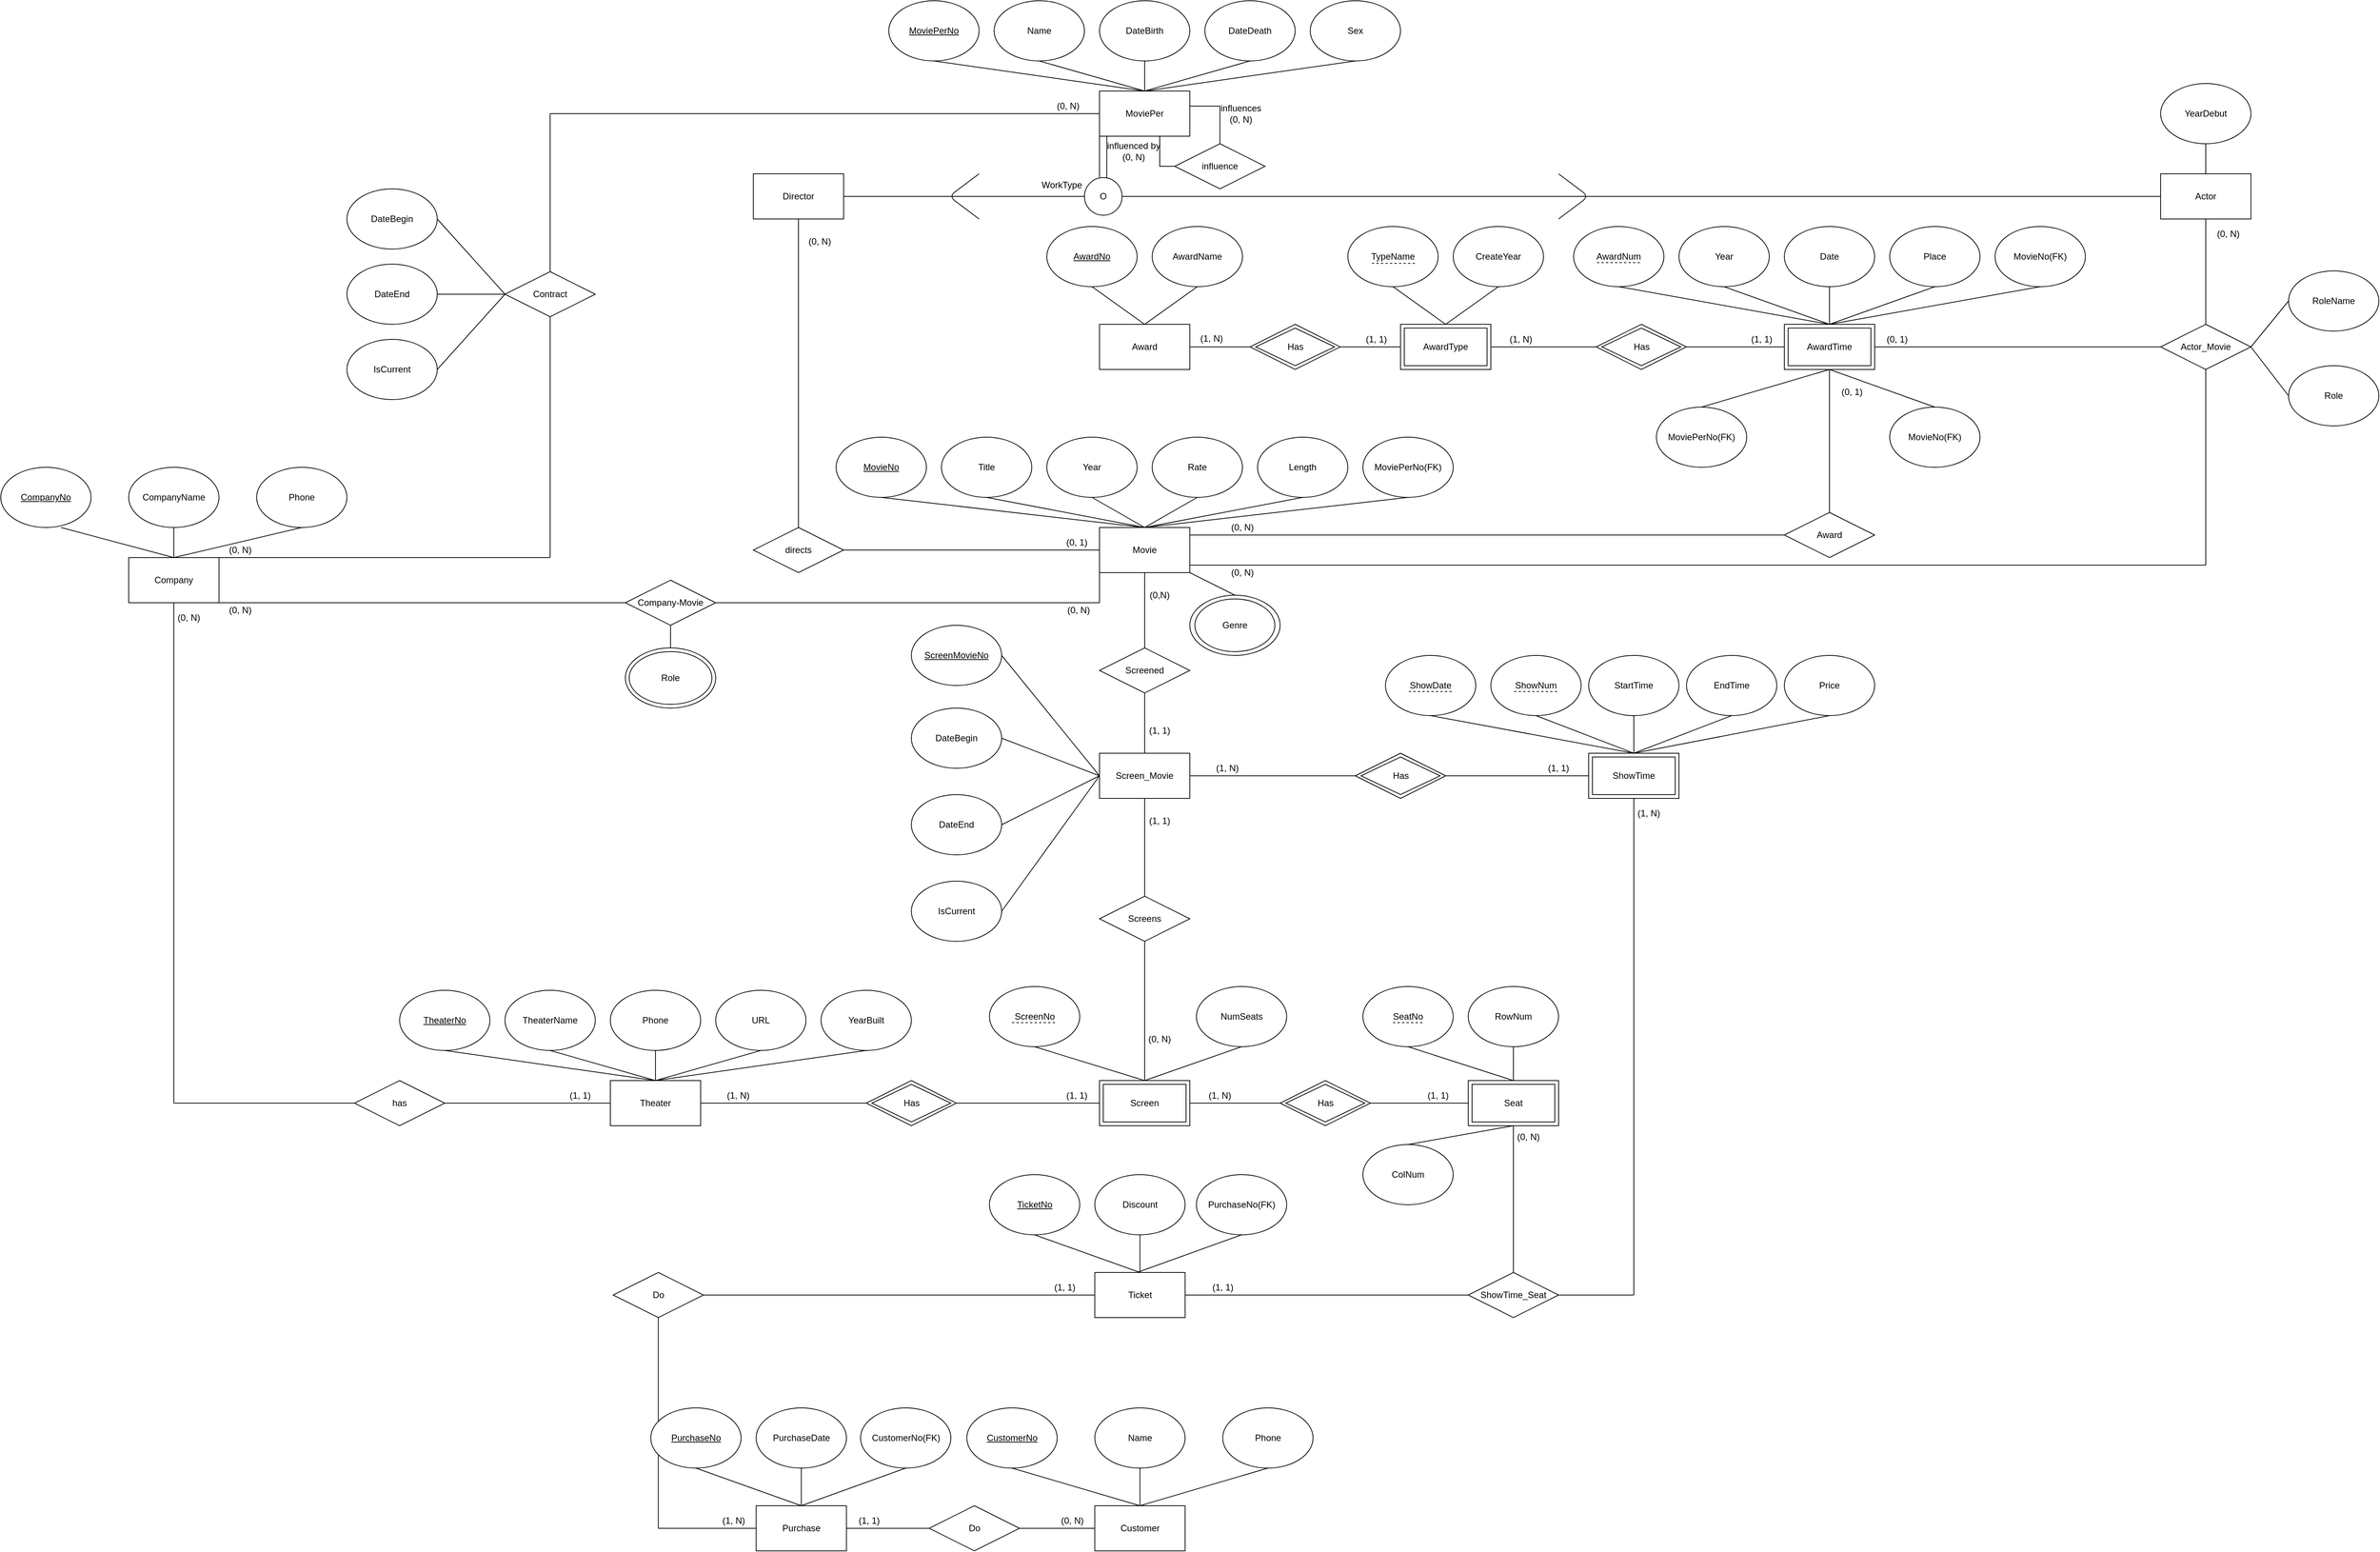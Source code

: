 <mxfile version="13.8.9-1" type="device"><diagram id="9QcOGnCWUjMOo26VBIw4" name="Page-1"><mxGraphModel dx="6148" dy="614" grid="1" gridSize="10" guides="1" tooltips="1" connect="1" arrows="1" fold="1" page="1" pageScale="1" pageWidth="5000" pageHeight="4000" math="0" shadow="0"><root><mxCell id="0"/><mxCell id="1" parent="0"/><mxCell id="iGK7yHyd37rlvb8gUkyp-272" value="" style="endArrow=none;html=1;entryX=0.5;entryY=1;entryDx=0;entryDy=0;exitX=0.5;exitY=0;exitDx=0;exitDy=0;" edge="1" parent="1" source="iGK7yHyd37rlvb8gUkyp-271" target="iGK7yHyd37rlvb8gUkyp-270"><mxGeometry width="50" height="50" relative="1" as="geometry"><mxPoint x="-3830" y="1470" as="sourcePoint"/><mxPoint x="-3780" y="1420" as="targetPoint"/></mxGeometry></mxCell><mxCell id="iGK7yHyd37rlvb8gUkyp-292" value="" style="ellipse;whiteSpace=wrap;html=1;rounded=0;shadow=0;glass=0;sketch=0;fillColor=#ffffff;" vertex="1" parent="1"><mxGeometry x="-3830" y="1640" width="120" height="80" as="geometry"/></mxCell><mxCell id="iGK7yHyd37rlvb8gUkyp-284" value="" style="whiteSpace=wrap;html=1;aspect=fixed;rounded=0;shadow=0;glass=0;sketch=0;fillColor=none;" vertex="1" parent="1"><mxGeometry x="-3120" y="920" width="80" height="80" as="geometry"/></mxCell><mxCell id="iGK7yHyd37rlvb8gUkyp-247" value="" style="endArrow=none;html=1;entryX=0.5;entryY=1;entryDx=0;entryDy=0;" edge="1" parent="1" target="iGK7yHyd37rlvb8gUkyp-61"><mxGeometry width="50" height="50" relative="1" as="geometry"><mxPoint x="-3140" y="2220" as="sourcePoint"/><mxPoint x="-3180" y="1800" as="targetPoint"/></mxGeometry></mxCell><mxCell id="iGK7yHyd37rlvb8gUkyp-116" value="" style="rounded=0;whiteSpace=wrap;html=1;shadow=0;glass=0;sketch=0;" vertex="1" parent="1"><mxGeometry x="-3200" y="2215" width="120" height="60" as="geometry"/></mxCell><mxCell id="iGK7yHyd37rlvb8gUkyp-178" value="Has" style="shape=rhombus;perimeter=rhombusPerimeter;whiteSpace=wrap;html=1;align=center;rounded=0;shadow=0;glass=0;sketch=0;" vertex="1" parent="1"><mxGeometry x="-2860" y="1780" width="120" height="60" as="geometry"/></mxCell><mxCell id="iGK7yHyd37rlvb8gUkyp-90" value="" style="rounded=0;whiteSpace=wrap;html=1;shadow=0;glass=0;sketch=0;" vertex="1" parent="1"><mxGeometry x="-2800" y="1210" width="120" height="60" as="geometry"/></mxCell><mxCell id="iGK7yHyd37rlvb8gUkyp-1" value="Company" style="rounded=0;whiteSpace=wrap;html=1;" vertex="1" parent="1"><mxGeometry x="-4490" y="1520" width="120" height="60" as="geometry"/></mxCell><mxCell id="iGK7yHyd37rlvb8gUkyp-2" value="CompanyNo" style="ellipse;whiteSpace=wrap;html=1;fontStyle=4" vertex="1" parent="1"><mxGeometry x="-4660" y="1400" width="120" height="80" as="geometry"/></mxCell><mxCell id="iGK7yHyd37rlvb8gUkyp-3" value="CompanyName" style="ellipse;whiteSpace=wrap;html=1;" vertex="1" parent="1"><mxGeometry x="-4490" y="1400" width="120" height="80" as="geometry"/></mxCell><mxCell id="iGK7yHyd37rlvb8gUkyp-4" value="" style="endArrow=none;html=1;entryX=0.5;entryY=1;entryDx=0;entryDy=0;exitX=0.5;exitY=0;exitDx=0;exitDy=0;" edge="1" parent="1" source="iGK7yHyd37rlvb8gUkyp-1" target="iGK7yHyd37rlvb8gUkyp-3"><mxGeometry width="50" height="50" relative="1" as="geometry"><mxPoint x="-4400" y="1520" as="sourcePoint"/><mxPoint x="-4350" y="1470" as="targetPoint"/></mxGeometry></mxCell><mxCell id="iGK7yHyd37rlvb8gUkyp-5" value="" style="endArrow=none;html=1;entryX=0.667;entryY=1;entryDx=0;entryDy=0;entryPerimeter=0;exitX=0.5;exitY=0;exitDx=0;exitDy=0;" edge="1" parent="1" source="iGK7yHyd37rlvb8gUkyp-1" target="iGK7yHyd37rlvb8gUkyp-2"><mxGeometry width="50" height="50" relative="1" as="geometry"><mxPoint x="-4450" y="1570" as="sourcePoint"/><mxPoint x="-4400" y="1520" as="targetPoint"/></mxGeometry></mxCell><mxCell id="iGK7yHyd37rlvb8gUkyp-6" value="Phone" style="ellipse;whiteSpace=wrap;html=1;" vertex="1" parent="1"><mxGeometry x="-4320" y="1400" width="120" height="80" as="geometry"/></mxCell><mxCell id="iGK7yHyd37rlvb8gUkyp-7" value="" style="endArrow=none;html=1;entryX=0.5;entryY=1;entryDx=0;entryDy=0;exitX=0.5;exitY=0;exitDx=0;exitDy=0;" edge="1" parent="1" source="iGK7yHyd37rlvb8gUkyp-1" target="iGK7yHyd37rlvb8gUkyp-6"><mxGeometry width="50" height="50" relative="1" as="geometry"><mxPoint x="-4250" y="1570" as="sourcePoint"/><mxPoint x="-4200" y="1520" as="targetPoint"/></mxGeometry></mxCell><mxCell id="iGK7yHyd37rlvb8gUkyp-17" value="MoviePer" style="rounded=0;whiteSpace=wrap;html=1;" vertex="1" parent="1"><mxGeometry x="-3200" y="900" width="120" height="60" as="geometry"/></mxCell><mxCell id="iGK7yHyd37rlvb8gUkyp-18" value="MoviePerNo" style="ellipse;whiteSpace=wrap;html=1;fontStyle=4" vertex="1" parent="1"><mxGeometry x="-3480" y="780" width="120" height="80" as="geometry"/></mxCell><mxCell id="iGK7yHyd37rlvb8gUkyp-19" value="DateBirth" style="ellipse;whiteSpace=wrap;html=1;" vertex="1" parent="1"><mxGeometry x="-3200" y="780" width="120" height="80" as="geometry"/></mxCell><mxCell id="iGK7yHyd37rlvb8gUkyp-20" value="" style="endArrow=none;html=1;entryX=0.5;entryY=1;entryDx=0;entryDy=0;exitX=0.5;exitY=0;exitDx=0;exitDy=0;" edge="1" parent="1" source="iGK7yHyd37rlvb8gUkyp-17" target="iGK7yHyd37rlvb8gUkyp-19"><mxGeometry width="50" height="50" relative="1" as="geometry"><mxPoint x="-3110" y="900" as="sourcePoint"/><mxPoint x="-3060" y="850" as="targetPoint"/></mxGeometry></mxCell><mxCell id="iGK7yHyd37rlvb8gUkyp-21" value="" style="endArrow=none;html=1;entryX=0.5;entryY=1;entryDx=0;entryDy=0;exitX=0.5;exitY=0;exitDx=0;exitDy=0;" edge="1" parent="1" source="iGK7yHyd37rlvb8gUkyp-17" target="iGK7yHyd37rlvb8gUkyp-18"><mxGeometry width="50" height="50" relative="1" as="geometry"><mxPoint x="-3160" y="950" as="sourcePoint"/><mxPoint x="-3110" y="900" as="targetPoint"/></mxGeometry></mxCell><mxCell id="iGK7yHyd37rlvb8gUkyp-22" value="DateDeath" style="ellipse;whiteSpace=wrap;html=1;" vertex="1" parent="1"><mxGeometry x="-3060" y="780" width="120" height="80" as="geometry"/></mxCell><mxCell id="iGK7yHyd37rlvb8gUkyp-23" value="" style="endArrow=none;html=1;entryX=0.5;entryY=1;entryDx=0;entryDy=0;exitX=0.5;exitY=0;exitDx=0;exitDy=0;" edge="1" parent="1" source="iGK7yHyd37rlvb8gUkyp-17" target="iGK7yHyd37rlvb8gUkyp-22"><mxGeometry width="50" height="50" relative="1" as="geometry"><mxPoint x="-2960" y="950" as="sourcePoint"/><mxPoint x="-2910" y="900" as="targetPoint"/></mxGeometry></mxCell><mxCell id="iGK7yHyd37rlvb8gUkyp-25" value="Sex" style="ellipse;whiteSpace=wrap;html=1;" vertex="1" parent="1"><mxGeometry x="-2920" y="780" width="120" height="80" as="geometry"/></mxCell><mxCell id="iGK7yHyd37rlvb8gUkyp-26" value="Name" style="ellipse;whiteSpace=wrap;html=1;" vertex="1" parent="1"><mxGeometry x="-3340" y="780" width="120" height="80" as="geometry"/></mxCell><mxCell id="iGK7yHyd37rlvb8gUkyp-27" value="" style="endArrow=none;html=1;entryX=0.5;entryY=1;entryDx=0;entryDy=0;exitX=0.5;exitY=0;exitDx=0;exitDy=0;" edge="1" parent="1" source="iGK7yHyd37rlvb8gUkyp-17" target="iGK7yHyd37rlvb8gUkyp-25"><mxGeometry width="50" height="50" relative="1" as="geometry"><mxPoint x="-2960" y="810" as="sourcePoint"/><mxPoint x="-2910" y="760" as="targetPoint"/></mxGeometry></mxCell><mxCell id="iGK7yHyd37rlvb8gUkyp-28" value="" style="endArrow=none;html=1;entryX=0.5;entryY=1;entryDx=0;entryDy=0;exitX=0.5;exitY=0;exitDx=0;exitDy=0;" edge="1" parent="1" source="iGK7yHyd37rlvb8gUkyp-17" target="iGK7yHyd37rlvb8gUkyp-26"><mxGeometry width="50" height="50" relative="1" as="geometry"><mxPoint x="-2960" y="810" as="sourcePoint"/><mxPoint x="-2910" y="760" as="targetPoint"/></mxGeometry></mxCell><mxCell id="iGK7yHyd37rlvb8gUkyp-29" value="Award" style="rounded=0;whiteSpace=wrap;html=1;" vertex="1" parent="1"><mxGeometry x="-3200" y="1210" width="120" height="60" as="geometry"/></mxCell><mxCell id="iGK7yHyd37rlvb8gUkyp-30" value="AwardNo" style="ellipse;whiteSpace=wrap;html=1;fontStyle=4" vertex="1" parent="1"><mxGeometry x="-3270" y="1080" width="120" height="80" as="geometry"/></mxCell><mxCell id="iGK7yHyd37rlvb8gUkyp-31" value="" style="endArrow=none;html=1;entryX=0.5;entryY=1;entryDx=0;entryDy=0;" edge="1" parent="1" target="iGK7yHyd37rlvb8gUkyp-30"><mxGeometry width="50" height="50" relative="1" as="geometry"><mxPoint x="-3140" y="1210" as="sourcePoint"/><mxPoint x="-2900" y="1200" as="targetPoint"/></mxGeometry></mxCell><mxCell id="iGK7yHyd37rlvb8gUkyp-32" value="AwardName" style="ellipse;whiteSpace=wrap;html=1;" vertex="1" parent="1"><mxGeometry x="-3130" y="1080" width="120" height="80" as="geometry"/></mxCell><mxCell id="iGK7yHyd37rlvb8gUkyp-33" value="" style="endArrow=none;html=1;entryX=0.5;entryY=1;entryDx=0;entryDy=0;exitX=0.5;exitY=0;exitDx=0;exitDy=0;" edge="1" parent="1" target="iGK7yHyd37rlvb8gUkyp-32" source="iGK7yHyd37rlvb8gUkyp-29"><mxGeometry width="50" height="50" relative="1" as="geometry"><mxPoint x="-2930" y="1200" as="sourcePoint"/><mxPoint x="-2700" y="1060" as="targetPoint"/></mxGeometry></mxCell><mxCell id="iGK7yHyd37rlvb8gUkyp-34" value="Movie" style="rounded=0;whiteSpace=wrap;html=1;" vertex="1" parent="1"><mxGeometry x="-3200" y="1480" width="120" height="60" as="geometry"/></mxCell><mxCell id="iGK7yHyd37rlvb8gUkyp-35" value="MovieNo" style="ellipse;whiteSpace=wrap;html=1;fontStyle=4" vertex="1" parent="1"><mxGeometry x="-3550" y="1360" width="120" height="80" as="geometry"/></mxCell><mxCell id="iGK7yHyd37rlvb8gUkyp-36" value="Year" style="ellipse;whiteSpace=wrap;html=1;" vertex="1" parent="1"><mxGeometry x="-3270" y="1360" width="120" height="80" as="geometry"/></mxCell><mxCell id="iGK7yHyd37rlvb8gUkyp-37" value="" style="endArrow=none;html=1;entryX=0.5;entryY=1;entryDx=0;entryDy=0;exitX=0.5;exitY=0;exitDx=0;exitDy=0;" edge="1" parent="1" source="iGK7yHyd37rlvb8gUkyp-34" target="iGK7yHyd37rlvb8gUkyp-36"><mxGeometry width="50" height="50" relative="1" as="geometry"><mxPoint x="-3200" y="1480" as="sourcePoint"/><mxPoint x="-3120" y="1430" as="targetPoint"/></mxGeometry></mxCell><mxCell id="iGK7yHyd37rlvb8gUkyp-38" value="" style="endArrow=none;html=1;entryX=0.5;entryY=1;entryDx=0;entryDy=0;exitX=0.5;exitY=0;exitDx=0;exitDy=0;" edge="1" parent="1" source="iGK7yHyd37rlvb8gUkyp-34" target="iGK7yHyd37rlvb8gUkyp-35"><mxGeometry width="50" height="50" relative="1" as="geometry"><mxPoint x="-3200" y="1480" as="sourcePoint"/><mxPoint x="-3170" y="1480" as="targetPoint"/></mxGeometry></mxCell><mxCell id="iGK7yHyd37rlvb8gUkyp-39" value="Rate" style="ellipse;whiteSpace=wrap;html=1;" vertex="1" parent="1"><mxGeometry x="-3130" y="1360" width="120" height="80" as="geometry"/></mxCell><mxCell id="iGK7yHyd37rlvb8gUkyp-40" value="" style="endArrow=none;html=1;entryX=0.5;entryY=1;entryDx=0;entryDy=0;exitX=0.5;exitY=0;exitDx=0;exitDy=0;" edge="1" parent="1" source="iGK7yHyd37rlvb8gUkyp-34" target="iGK7yHyd37rlvb8gUkyp-39"><mxGeometry width="50" height="50" relative="1" as="geometry"><mxPoint x="-3200" y="1480" as="sourcePoint"/><mxPoint x="-2970" y="1480" as="targetPoint"/></mxGeometry></mxCell><mxCell id="iGK7yHyd37rlvb8gUkyp-41" value="Length" style="ellipse;whiteSpace=wrap;html=1;" vertex="1" parent="1"><mxGeometry x="-2990" y="1360" width="120" height="80" as="geometry"/></mxCell><mxCell id="iGK7yHyd37rlvb8gUkyp-42" value="Title" style="ellipse;whiteSpace=wrap;html=1;" vertex="1" parent="1"><mxGeometry x="-3410" y="1360" width="120" height="80" as="geometry"/></mxCell><mxCell id="iGK7yHyd37rlvb8gUkyp-43" value="" style="endArrow=none;html=1;entryX=0.5;entryY=1;entryDx=0;entryDy=0;" edge="1" parent="1" target="iGK7yHyd37rlvb8gUkyp-41"><mxGeometry width="50" height="50" relative="1" as="geometry"><mxPoint x="-3140" y="1480" as="sourcePoint"/><mxPoint x="-2970" y="1340" as="targetPoint"/></mxGeometry></mxCell><mxCell id="iGK7yHyd37rlvb8gUkyp-44" value="" style="endArrow=none;html=1;entryX=0.5;entryY=1;entryDx=0;entryDy=0;exitX=0.5;exitY=0;exitDx=0;exitDy=0;" edge="1" parent="1" source="iGK7yHyd37rlvb8gUkyp-34" target="iGK7yHyd37rlvb8gUkyp-42"><mxGeometry width="50" height="50" relative="1" as="geometry"><mxPoint x="-3200" y="1480" as="sourcePoint"/><mxPoint x="-2970" y="1340" as="targetPoint"/></mxGeometry></mxCell><mxCell id="iGK7yHyd37rlvb8gUkyp-45" value="Theater" style="rounded=0;whiteSpace=wrap;html=1;" vertex="1" parent="1"><mxGeometry x="-3850" y="2215" width="120" height="60" as="geometry"/></mxCell><mxCell id="iGK7yHyd37rlvb8gUkyp-46" value="TheaterNo" style="ellipse;whiteSpace=wrap;html=1;fontStyle=4" vertex="1" parent="1"><mxGeometry x="-4130" y="2095" width="120" height="80" as="geometry"/></mxCell><mxCell id="iGK7yHyd37rlvb8gUkyp-47" value="Phone" style="ellipse;whiteSpace=wrap;html=1;" vertex="1" parent="1"><mxGeometry x="-3850" y="2095" width="120" height="80" as="geometry"/></mxCell><mxCell id="iGK7yHyd37rlvb8gUkyp-48" value="" style="endArrow=none;html=1;entryX=0.5;entryY=1;entryDx=0;entryDy=0;exitX=0.5;exitY=0;exitDx=0;exitDy=0;" edge="1" parent="1" source="iGK7yHyd37rlvb8gUkyp-45" target="iGK7yHyd37rlvb8gUkyp-47"><mxGeometry width="50" height="50" relative="1" as="geometry"><mxPoint x="-3760" y="2215" as="sourcePoint"/><mxPoint x="-3710" y="2165" as="targetPoint"/></mxGeometry></mxCell><mxCell id="iGK7yHyd37rlvb8gUkyp-49" value="" style="endArrow=none;html=1;entryX=0.5;entryY=1;entryDx=0;entryDy=0;exitX=0.5;exitY=0;exitDx=0;exitDy=0;" edge="1" parent="1" source="iGK7yHyd37rlvb8gUkyp-45" target="iGK7yHyd37rlvb8gUkyp-46"><mxGeometry width="50" height="50" relative="1" as="geometry"><mxPoint x="-3810" y="2265" as="sourcePoint"/><mxPoint x="-3760" y="2215" as="targetPoint"/></mxGeometry></mxCell><mxCell id="iGK7yHyd37rlvb8gUkyp-50" value="URL" style="ellipse;whiteSpace=wrap;html=1;" vertex="1" parent="1"><mxGeometry x="-3710" y="2095" width="120" height="80" as="geometry"/></mxCell><mxCell id="iGK7yHyd37rlvb8gUkyp-51" value="" style="endArrow=none;html=1;entryX=0.5;entryY=1;entryDx=0;entryDy=0;exitX=0.5;exitY=0;exitDx=0;exitDy=0;" edge="1" parent="1" source="iGK7yHyd37rlvb8gUkyp-45" target="iGK7yHyd37rlvb8gUkyp-50"><mxGeometry width="50" height="50" relative="1" as="geometry"><mxPoint x="-3610" y="2265" as="sourcePoint"/><mxPoint x="-3560" y="2215" as="targetPoint"/></mxGeometry></mxCell><mxCell id="iGK7yHyd37rlvb8gUkyp-52" value="YearBuilt" style="ellipse;whiteSpace=wrap;html=1;" vertex="1" parent="1"><mxGeometry x="-3570" y="2095" width="120" height="80" as="geometry"/></mxCell><mxCell id="iGK7yHyd37rlvb8gUkyp-53" value="TheaterName" style="ellipse;whiteSpace=wrap;html=1;" vertex="1" parent="1"><mxGeometry x="-3990" y="2095" width="120" height="80" as="geometry"/></mxCell><mxCell id="iGK7yHyd37rlvb8gUkyp-54" value="" style="endArrow=none;html=1;entryX=0.5;entryY=1;entryDx=0;entryDy=0;exitX=0.5;exitY=0;exitDx=0;exitDy=0;" edge="1" parent="1" source="iGK7yHyd37rlvb8gUkyp-45" target="iGK7yHyd37rlvb8gUkyp-52"><mxGeometry width="50" height="50" relative="1" as="geometry"><mxPoint x="-3610" y="2125" as="sourcePoint"/><mxPoint x="-3560" y="2075" as="targetPoint"/></mxGeometry></mxCell><mxCell id="iGK7yHyd37rlvb8gUkyp-55" value="" style="endArrow=none;html=1;entryX=0.5;entryY=1;entryDx=0;entryDy=0;exitX=0.5;exitY=0;exitDx=0;exitDy=0;" edge="1" parent="1" source="iGK7yHyd37rlvb8gUkyp-45" target="iGK7yHyd37rlvb8gUkyp-53"><mxGeometry width="50" height="50" relative="1" as="geometry"><mxPoint x="-3610" y="2125" as="sourcePoint"/><mxPoint x="-3560" y="2075" as="targetPoint"/></mxGeometry></mxCell><mxCell id="iGK7yHyd37rlvb8gUkyp-56" value="Screen" style="rounded=0;whiteSpace=wrap;html=1;" vertex="1" parent="1"><mxGeometry x="-3195" y="2220" width="110" height="50" as="geometry"/></mxCell><mxCell id="iGK7yHyd37rlvb8gUkyp-57" value="ScreenNo" style="ellipse;whiteSpace=wrap;html=1;fontStyle=0" vertex="1" parent="1"><mxGeometry x="-3346.25" y="2090" width="120" height="80" as="geometry"/></mxCell><mxCell id="iGK7yHyd37rlvb8gUkyp-58" value="" style="endArrow=none;html=1;entryX=0.5;entryY=1;entryDx=0;entryDy=0;exitX=0.5;exitY=0;exitDx=0;exitDy=0;" edge="1" parent="1" target="iGK7yHyd37rlvb8gUkyp-57" source="iGK7yHyd37rlvb8gUkyp-116"><mxGeometry width="50" height="50" relative="1" as="geometry"><mxPoint x="-3140" y="2220" as="sourcePoint"/><mxPoint x="-2900" y="2210" as="targetPoint"/></mxGeometry></mxCell><mxCell id="iGK7yHyd37rlvb8gUkyp-59" value="NumSeats" style="ellipse;whiteSpace=wrap;html=1;" vertex="1" parent="1"><mxGeometry x="-3071.25" y="2090" width="120" height="80" as="geometry"/></mxCell><mxCell id="iGK7yHyd37rlvb8gUkyp-60" value="" style="endArrow=none;html=1;entryX=0.5;entryY=1;entryDx=0;entryDy=0;exitX=0.5;exitY=0;exitDx=0;exitDy=0;" edge="1" parent="1" source="iGK7yHyd37rlvb8gUkyp-116" target="iGK7yHyd37rlvb8gUkyp-59"><mxGeometry width="50" height="50" relative="1" as="geometry"><mxPoint x="-3140" y="2210" as="sourcePoint"/><mxPoint x="-2700" y="2070" as="targetPoint"/></mxGeometry></mxCell><mxCell id="iGK7yHyd37rlvb8gUkyp-61" value="Screen_Movie" style="rounded=0;whiteSpace=wrap;html=1;" vertex="1" parent="1"><mxGeometry x="-3200" y="1780" width="120" height="60" as="geometry"/></mxCell><mxCell id="iGK7yHyd37rlvb8gUkyp-62" value="ScreenMovieNo" style="ellipse;whiteSpace=wrap;html=1;fontStyle=4" vertex="1" parent="1"><mxGeometry x="-3450" y="1610" width="120" height="80" as="geometry"/></mxCell><mxCell id="iGK7yHyd37rlvb8gUkyp-63" value="" style="endArrow=none;html=1;entryX=1;entryY=0.5;entryDx=0;entryDy=0;exitX=0;exitY=0.5;exitDx=0;exitDy=0;" edge="1" parent="1" target="iGK7yHyd37rlvb8gUkyp-62" source="iGK7yHyd37rlvb8gUkyp-61"><mxGeometry width="50" height="50" relative="1" as="geometry"><mxPoint x="-3140" y="1780" as="sourcePoint"/><mxPoint x="-2900" y="1770" as="targetPoint"/></mxGeometry></mxCell><mxCell id="iGK7yHyd37rlvb8gUkyp-64" value="DateBegin" style="ellipse;whiteSpace=wrap;html=1;" vertex="1" parent="1"><mxGeometry x="-3450" y="1720" width="120" height="80" as="geometry"/></mxCell><mxCell id="iGK7yHyd37rlvb8gUkyp-65" value="" style="endArrow=none;html=1;entryX=1;entryY=0.5;entryDx=0;entryDy=0;exitX=0;exitY=0.5;exitDx=0;exitDy=0;" edge="1" parent="1" source="iGK7yHyd37rlvb8gUkyp-61" target="iGK7yHyd37rlvb8gUkyp-64"><mxGeometry width="50" height="50" relative="1" as="geometry"><mxPoint x="-3140" y="1840" as="sourcePoint"/><mxPoint x="-2700" y="1630" as="targetPoint"/></mxGeometry></mxCell><mxCell id="iGK7yHyd37rlvb8gUkyp-66" value="DateEnd" style="ellipse;whiteSpace=wrap;html=1;fontStyle=0" vertex="1" parent="1"><mxGeometry x="-3450" y="1835" width="120" height="80" as="geometry"/></mxCell><mxCell id="iGK7yHyd37rlvb8gUkyp-67" value="" style="endArrow=none;html=1;entryX=1;entryY=0.5;entryDx=0;entryDy=0;exitX=0;exitY=0.5;exitDx=0;exitDy=0;" edge="1" parent="1" target="iGK7yHyd37rlvb8gUkyp-66" source="iGK7yHyd37rlvb8gUkyp-61"><mxGeometry width="50" height="50" relative="1" as="geometry"><mxPoint x="-3140" y="1780" as="sourcePoint"/><mxPoint x="-2620" y="1770" as="targetPoint"/></mxGeometry></mxCell><mxCell id="iGK7yHyd37rlvb8gUkyp-68" value="IsCurrent" style="ellipse;whiteSpace=wrap;html=1;" vertex="1" parent="1"><mxGeometry x="-3450" y="1950" width="120" height="80" as="geometry"/></mxCell><mxCell id="iGK7yHyd37rlvb8gUkyp-69" value="" style="endArrow=none;html=1;entryX=1;entryY=0.5;entryDx=0;entryDy=0;exitX=0;exitY=0.5;exitDx=0;exitDy=0;" edge="1" parent="1" target="iGK7yHyd37rlvb8gUkyp-68" source="iGK7yHyd37rlvb8gUkyp-61"><mxGeometry width="50" height="50" relative="1" as="geometry"><mxPoint x="-3140" y="1840" as="sourcePoint"/><mxPoint x="-2420" y="1630" as="targetPoint"/></mxGeometry></mxCell><mxCell id="iGK7yHyd37rlvb8gUkyp-70" value="Ticket" style="rounded=0;whiteSpace=wrap;html=1;" vertex="1" parent="1"><mxGeometry x="-3206.25" y="2470" width="120" height="60" as="geometry"/></mxCell><mxCell id="iGK7yHyd37rlvb8gUkyp-71" value="TicketNo" style="ellipse;whiteSpace=wrap;html=1;fontStyle=4" vertex="1" parent="1"><mxGeometry x="-3346.25" y="2340" width="120" height="80" as="geometry"/></mxCell><mxCell id="iGK7yHyd37rlvb8gUkyp-72" value="" style="endArrow=none;html=1;entryX=0.5;entryY=1;entryDx=0;entryDy=0;" edge="1" parent="1" target="iGK7yHyd37rlvb8gUkyp-71"><mxGeometry width="50" height="50" relative="1" as="geometry"><mxPoint x="-3146.25" y="2470" as="sourcePoint"/><mxPoint x="-2906.25" y="2460" as="targetPoint"/></mxGeometry></mxCell><mxCell id="iGK7yHyd37rlvb8gUkyp-73" value="Discount" style="ellipse;whiteSpace=wrap;html=1;" vertex="1" parent="1"><mxGeometry x="-3206.25" y="2340" width="120" height="80" as="geometry"/></mxCell><mxCell id="iGK7yHyd37rlvb8gUkyp-74" value="" style="endArrow=none;html=1;entryX=0.5;entryY=1;entryDx=0;entryDy=0;exitX=0.5;exitY=0;exitDx=0;exitDy=0;" edge="1" parent="1" source="iGK7yHyd37rlvb8gUkyp-70" target="iGK7yHyd37rlvb8gUkyp-73"><mxGeometry width="50" height="50" relative="1" as="geometry"><mxPoint x="-2936.25" y="2460" as="sourcePoint"/><mxPoint x="-2706.25" y="2320" as="targetPoint"/></mxGeometry></mxCell><mxCell id="iGK7yHyd37rlvb8gUkyp-75" value="Purchase" style="rounded=0;whiteSpace=wrap;html=1;" vertex="1" parent="1"><mxGeometry x="-3656.25" y="2780" width="120" height="60" as="geometry"/></mxCell><mxCell id="iGK7yHyd37rlvb8gUkyp-77" value="" style="endArrow=none;html=1;entryX=0.5;entryY=1;entryDx=0;entryDy=0;" edge="1" parent="1" target="iGK7yHyd37rlvb8gUkyp-76"><mxGeometry width="50" height="50" relative="1" as="geometry"><mxPoint x="-3596.25" y="2780" as="sourcePoint"/><mxPoint x="-3356.25" y="2770" as="targetPoint"/></mxGeometry></mxCell><mxCell id="iGK7yHyd37rlvb8gUkyp-78" value="PurchaseDate" style="ellipse;whiteSpace=wrap;html=1;" vertex="1" parent="1"><mxGeometry x="-3656.25" y="2650" width="120" height="80" as="geometry"/></mxCell><mxCell id="iGK7yHyd37rlvb8gUkyp-79" value="" style="endArrow=none;html=1;entryX=0.5;entryY=1;entryDx=0;entryDy=0;exitX=0.5;exitY=0;exitDx=0;exitDy=0;" edge="1" parent="1" source="iGK7yHyd37rlvb8gUkyp-75" target="iGK7yHyd37rlvb8gUkyp-78"><mxGeometry width="50" height="50" relative="1" as="geometry"><mxPoint x="-3386.25" y="2770" as="sourcePoint"/><mxPoint x="-3156.25" y="2630" as="targetPoint"/></mxGeometry></mxCell><mxCell id="iGK7yHyd37rlvb8gUkyp-80" value="Customer" style="rounded=0;whiteSpace=wrap;html=1;" vertex="1" parent="1"><mxGeometry x="-3206.25" y="2780" width="120" height="60" as="geometry"/></mxCell><mxCell id="iGK7yHyd37rlvb8gUkyp-81" value="CustomerNo" style="ellipse;whiteSpace=wrap;html=1;fontStyle=4" vertex="1" parent="1"><mxGeometry x="-3376.25" y="2650" width="120" height="80" as="geometry"/></mxCell><mxCell id="iGK7yHyd37rlvb8gUkyp-82" value="Name" style="ellipse;whiteSpace=wrap;html=1;" vertex="1" parent="1"><mxGeometry x="-3206.25" y="2650" width="120" height="80" as="geometry"/></mxCell><mxCell id="iGK7yHyd37rlvb8gUkyp-83" value="" style="endArrow=none;html=1;exitX=0.5;exitY=0;exitDx=0;exitDy=0;entryX=0.5;entryY=1;entryDx=0;entryDy=0;" edge="1" parent="1" source="iGK7yHyd37rlvb8gUkyp-80" target="iGK7yHyd37rlvb8gUkyp-82"><mxGeometry width="50" height="50" relative="1" as="geometry"><mxPoint x="-3116.25" y="2780" as="sourcePoint"/><mxPoint x="-3146.25" y="2740" as="targetPoint"/></mxGeometry></mxCell><mxCell id="iGK7yHyd37rlvb8gUkyp-84" value="" style="endArrow=none;html=1;entryX=0.5;entryY=1;entryDx=0;entryDy=0;exitX=0.5;exitY=0;exitDx=0;exitDy=0;" edge="1" parent="1" source="iGK7yHyd37rlvb8gUkyp-80" target="iGK7yHyd37rlvb8gUkyp-81"><mxGeometry width="50" height="50" relative="1" as="geometry"><mxPoint x="-3166.25" y="2830" as="sourcePoint"/><mxPoint x="-3116.25" y="2780" as="targetPoint"/></mxGeometry></mxCell><mxCell id="iGK7yHyd37rlvb8gUkyp-85" value="Phone" style="ellipse;whiteSpace=wrap;html=1;" vertex="1" parent="1"><mxGeometry x="-3036.25" y="2650" width="120" height="80" as="geometry"/></mxCell><mxCell id="iGK7yHyd37rlvb8gUkyp-86" value="" style="endArrow=none;html=1;entryX=0.5;entryY=1;entryDx=0;entryDy=0;exitX=0.5;exitY=0;exitDx=0;exitDy=0;" edge="1" parent="1" source="iGK7yHyd37rlvb8gUkyp-80" target="iGK7yHyd37rlvb8gUkyp-85"><mxGeometry width="50" height="50" relative="1" as="geometry"><mxPoint x="-2966.25" y="2830" as="sourcePoint"/><mxPoint x="-2916.25" y="2780" as="targetPoint"/></mxGeometry></mxCell><mxCell id="iGK7yHyd37rlvb8gUkyp-89" value="AwardType" style="rounded=0;whiteSpace=wrap;html=1;shadow=0;sketch=0;glass=0;" vertex="1" parent="1"><mxGeometry x="-2795" y="1215" width="110" height="50" as="geometry"/></mxCell><mxCell id="iGK7yHyd37rlvb8gUkyp-91" value="Has" style="shape=rhombus;perimeter=rhombusPerimeter;whiteSpace=wrap;html=1;align=center;rounded=0;shadow=0;glass=0;sketch=0;" vertex="1" parent="1"><mxGeometry x="-3000" y="1210" width="120" height="60" as="geometry"/></mxCell><mxCell id="iGK7yHyd37rlvb8gUkyp-92" value="" style="endArrow=none;html=1;entryX=0;entryY=0.5;entryDx=0;entryDy=0;exitX=1;exitY=0.5;exitDx=0;exitDy=0;" edge="1" parent="1" source="iGK7yHyd37rlvb8gUkyp-91" target="iGK7yHyd37rlvb8gUkyp-90"><mxGeometry width="50" height="50" relative="1" as="geometry"><mxPoint x="-2980" y="1250" as="sourcePoint"/><mxPoint x="-2930" y="1200" as="targetPoint"/></mxGeometry></mxCell><mxCell id="iGK7yHyd37rlvb8gUkyp-93" value="" style="endArrow=none;html=1;entryX=1;entryY=0.5;entryDx=0;entryDy=0;" edge="1" parent="1" source="iGK7yHyd37rlvb8gUkyp-91" target="iGK7yHyd37rlvb8gUkyp-29"><mxGeometry width="50" height="50" relative="1" as="geometry"><mxPoint x="-2980" y="1250" as="sourcePoint"/><mxPoint x="-2930" y="1200" as="targetPoint"/><Array as="points"/></mxGeometry></mxCell><mxCell id="iGK7yHyd37rlvb8gUkyp-94" value="TypeName" style="ellipse;whiteSpace=wrap;html=1;fontStyle=0" vertex="1" parent="1"><mxGeometry x="-2870" y="1080" width="120" height="80" as="geometry"/></mxCell><mxCell id="iGK7yHyd37rlvb8gUkyp-95" value="" style="endArrow=none;html=1;entryX=0.5;entryY=1;entryDx=0;entryDy=0;" edge="1" parent="1" target="iGK7yHyd37rlvb8gUkyp-94"><mxGeometry width="50" height="50" relative="1" as="geometry"><mxPoint x="-2740" y="1210" as="sourcePoint"/><mxPoint x="-2500" y="1200" as="targetPoint"/></mxGeometry></mxCell><mxCell id="iGK7yHyd37rlvb8gUkyp-98" value="CreateYear" style="ellipse;whiteSpace=wrap;html=1;fontStyle=0" vertex="1" parent="1"><mxGeometry x="-2730" y="1080" width="120" height="80" as="geometry"/></mxCell><mxCell id="iGK7yHyd37rlvb8gUkyp-99" value="" style="endArrow=none;html=1;entryX=0.5;entryY=1;entryDx=0;entryDy=0;exitX=0.5;exitY=0;exitDx=0;exitDy=0;" edge="1" parent="1" target="iGK7yHyd37rlvb8gUkyp-98" source="iGK7yHyd37rlvb8gUkyp-90"><mxGeometry width="50" height="50" relative="1" as="geometry"><mxPoint x="-2600" y="1210" as="sourcePoint"/><mxPoint x="-2160" y="1060" as="targetPoint"/></mxGeometry></mxCell><mxCell id="iGK7yHyd37rlvb8gUkyp-100" value="" style="rounded=0;whiteSpace=wrap;html=1;shadow=0;glass=0;sketch=0;" vertex="1" parent="1"><mxGeometry x="-2290" y="1210" width="120" height="60" as="geometry"/></mxCell><mxCell id="iGK7yHyd37rlvb8gUkyp-101" value="AwardTime" style="rounded=0;whiteSpace=wrap;html=1;shadow=0;sketch=0;glass=0;" vertex="1" parent="1"><mxGeometry x="-2285" y="1215" width="110" height="50" as="geometry"/></mxCell><mxCell id="iGK7yHyd37rlvb8gUkyp-102" value="Has" style="shape=rhombus;perimeter=rhombusPerimeter;whiteSpace=wrap;html=1;align=center;rounded=0;shadow=0;glass=0;sketch=0;" vertex="1" parent="1"><mxGeometry x="-2540" y="1210" width="120" height="60" as="geometry"/></mxCell><mxCell id="iGK7yHyd37rlvb8gUkyp-103" value="" style="endArrow=none;html=1;entryX=0;entryY=0.5;entryDx=0;entryDy=0;exitX=1;exitY=0.5;exitDx=0;exitDy=0;" edge="1" parent="1" source="iGK7yHyd37rlvb8gUkyp-102" target="iGK7yHyd37rlvb8gUkyp-100"><mxGeometry width="50" height="50" relative="1" as="geometry"><mxPoint x="-2470" y="1250" as="sourcePoint"/><mxPoint x="-2420" y="1200" as="targetPoint"/></mxGeometry></mxCell><mxCell id="iGK7yHyd37rlvb8gUkyp-104" value="" style="endArrow=none;html=1;entryX=1;entryY=0.5;entryDx=0;entryDy=0;" edge="1" parent="1" source="iGK7yHyd37rlvb8gUkyp-102"><mxGeometry width="50" height="50" relative="1" as="geometry"><mxPoint x="-2580" y="1250" as="sourcePoint"/><mxPoint x="-2680" y="1240.0" as="targetPoint"/><Array as="points"/></mxGeometry></mxCell><mxCell id="iGK7yHyd37rlvb8gUkyp-105" value="AwardNum" style="ellipse;whiteSpace=wrap;html=1;fontStyle=0" vertex="1" parent="1"><mxGeometry x="-2570" y="1080" width="120" height="80" as="geometry"/></mxCell><mxCell id="iGK7yHyd37rlvb8gUkyp-106" value="" style="endArrow=none;html=1;entryX=0.5;entryY=1;entryDx=0;entryDy=0;" edge="1" parent="1" target="iGK7yHyd37rlvb8gUkyp-105"><mxGeometry width="50" height="50" relative="1" as="geometry"><mxPoint x="-2230" y="1210.0" as="sourcePoint"/><mxPoint x="-1990" y="1200" as="targetPoint"/></mxGeometry></mxCell><mxCell id="iGK7yHyd37rlvb8gUkyp-107" value="Year" style="ellipse;whiteSpace=wrap;html=1;fontStyle=0" vertex="1" parent="1"><mxGeometry x="-2430" y="1080" width="120" height="80" as="geometry"/></mxCell><mxCell id="iGK7yHyd37rlvb8gUkyp-108" value="" style="endArrow=none;html=1;entryX=0.5;entryY=1;entryDx=0;entryDy=0;exitX=0.5;exitY=0;exitDx=0;exitDy=0;" edge="1" parent="1" target="iGK7yHyd37rlvb8gUkyp-107"><mxGeometry width="50" height="50" relative="1" as="geometry"><mxPoint x="-2230" y="1210.0" as="sourcePoint"/><mxPoint x="-1790" y="1060" as="targetPoint"/></mxGeometry></mxCell><mxCell id="iGK7yHyd37rlvb8gUkyp-109" value="Date" style="ellipse;whiteSpace=wrap;html=1;fontStyle=0" vertex="1" parent="1"><mxGeometry x="-2290" y="1080" width="120" height="80" as="geometry"/></mxCell><mxCell id="iGK7yHyd37rlvb8gUkyp-110" value="" style="endArrow=none;html=1;entryX=0.5;entryY=1;entryDx=0;entryDy=0;exitX=0.5;exitY=0;exitDx=0;exitDy=0;" edge="1" parent="1" source="iGK7yHyd37rlvb8gUkyp-100" target="iGK7yHyd37rlvb8gUkyp-109"><mxGeometry width="50" height="50" relative="1" as="geometry"><mxPoint x="-2090" y="1210" as="sourcePoint"/><mxPoint x="-1650" y="1060" as="targetPoint"/></mxGeometry></mxCell><mxCell id="iGK7yHyd37rlvb8gUkyp-112" value="" style="endArrow=none;dashed=1;html=1;" edge="1" parent="1"><mxGeometry width="50" height="50" relative="1" as="geometry"><mxPoint x="-2838" y="1129" as="sourcePoint"/><mxPoint x="-2778" y="1129" as="targetPoint"/></mxGeometry></mxCell><mxCell id="iGK7yHyd37rlvb8gUkyp-113" value="Place" style="ellipse;whiteSpace=wrap;html=1;fontStyle=0" vertex="1" parent="1"><mxGeometry x="-2150" y="1080" width="120" height="80" as="geometry"/></mxCell><mxCell id="iGK7yHyd37rlvb8gUkyp-114" value="" style="endArrow=none;html=1;entryX=0.5;entryY=1;entryDx=0;entryDy=0;" edge="1" parent="1" target="iGK7yHyd37rlvb8gUkyp-113"><mxGeometry width="50" height="50" relative="1" as="geometry"><mxPoint x="-2230" y="1210" as="sourcePoint"/><mxPoint x="-1570" y="1200" as="targetPoint"/></mxGeometry></mxCell><mxCell id="iGK7yHyd37rlvb8gUkyp-115" value="" style="endArrow=none;dashed=1;html=1;" edge="1" parent="1"><mxGeometry width="50" height="50" relative="1" as="geometry"><mxPoint x="-2539" y="1128" as="sourcePoint"/><mxPoint x="-2479" y="1128" as="targetPoint"/></mxGeometry></mxCell><mxCell id="iGK7yHyd37rlvb8gUkyp-117" value="" style="endArrow=none;dashed=1;html=1;" edge="1" parent="1"><mxGeometry width="50" height="50" relative="1" as="geometry"><mxPoint x="-3316.25" y="2138" as="sourcePoint"/><mxPoint x="-3256.25" y="2138" as="targetPoint"/></mxGeometry></mxCell><mxCell id="iGK7yHyd37rlvb8gUkyp-118" value="Has" style="shape=rhombus;perimeter=rhombusPerimeter;whiteSpace=wrap;html=1;align=center;rounded=0;shadow=0;glass=0;sketch=0;" vertex="1" parent="1"><mxGeometry x="-3510" y="2215" width="120" height="60" as="geometry"/></mxCell><mxCell id="iGK7yHyd37rlvb8gUkyp-119" value="" style="endArrow=none;html=1;entryX=0;entryY=0.5;entryDx=0;entryDy=0;exitX=1;exitY=0.5;exitDx=0;exitDy=0;" edge="1" parent="1" source="iGK7yHyd37rlvb8gUkyp-118" target="iGK7yHyd37rlvb8gUkyp-116"><mxGeometry width="50" height="50" relative="1" as="geometry"><mxPoint x="-3520" y="2255" as="sourcePoint"/><mxPoint x="-3340" y="2245" as="targetPoint"/></mxGeometry></mxCell><mxCell id="iGK7yHyd37rlvb8gUkyp-120" value="" style="endArrow=none;html=1;entryX=1;entryY=0.5;entryDx=0;entryDy=0;" edge="1" parent="1" source="iGK7yHyd37rlvb8gUkyp-118"><mxGeometry width="50" height="50" relative="1" as="geometry"><mxPoint x="-3630" y="2255" as="sourcePoint"/><mxPoint x="-3730" y="2245" as="targetPoint"/><Array as="points"/></mxGeometry></mxCell><mxCell id="iGK7yHyd37rlvb8gUkyp-121" value="" style="rounded=0;whiteSpace=wrap;html=1;shadow=0;glass=0;sketch=0;" vertex="1" parent="1"><mxGeometry x="-2710" y="2215" width="120" height="60" as="geometry"/></mxCell><mxCell id="iGK7yHyd37rlvb8gUkyp-122" value="Seat" style="rounded=0;whiteSpace=wrap;html=1;" vertex="1" parent="1"><mxGeometry x="-2705" y="2220" width="110" height="50" as="geometry"/></mxCell><mxCell id="iGK7yHyd37rlvb8gUkyp-123" value="SeatNo" style="ellipse;whiteSpace=wrap;html=1;fontStyle=0" vertex="1" parent="1"><mxGeometry x="-2850" y="2090" width="120" height="80" as="geometry"/></mxCell><mxCell id="iGK7yHyd37rlvb8gUkyp-124" value="" style="endArrow=none;html=1;entryX=0.5;entryY=1;entryDx=0;entryDy=0;exitX=0.5;exitY=0;exitDx=0;exitDy=0;" edge="1" parent="1" source="iGK7yHyd37rlvb8gUkyp-121" target="iGK7yHyd37rlvb8gUkyp-123"><mxGeometry width="50" height="50" relative="1" as="geometry"><mxPoint x="-2650" y="2220" as="sourcePoint"/><mxPoint x="-2410" y="2210" as="targetPoint"/></mxGeometry></mxCell><mxCell id="iGK7yHyd37rlvb8gUkyp-125" value="RowNum" style="ellipse;whiteSpace=wrap;html=1;" vertex="1" parent="1"><mxGeometry x="-2710" y="2090" width="120" height="80" as="geometry"/></mxCell><mxCell id="iGK7yHyd37rlvb8gUkyp-126" value="" style="endArrow=none;html=1;entryX=0.5;entryY=1;entryDx=0;entryDy=0;exitX=0.5;exitY=0;exitDx=0;exitDy=0;" edge="1" parent="1" source="iGK7yHyd37rlvb8gUkyp-121" target="iGK7yHyd37rlvb8gUkyp-125"><mxGeometry width="50" height="50" relative="1" as="geometry"><mxPoint x="-2650" y="2210" as="sourcePoint"/><mxPoint x="-2210" y="2070" as="targetPoint"/></mxGeometry></mxCell><mxCell id="iGK7yHyd37rlvb8gUkyp-127" value="" style="endArrow=none;dashed=1;html=1;" edge="1" parent="1"><mxGeometry width="50" height="50" relative="1" as="geometry"><mxPoint x="-2810" y="2138" as="sourcePoint"/><mxPoint x="-2770" y="2138" as="targetPoint"/></mxGeometry></mxCell><mxCell id="iGK7yHyd37rlvb8gUkyp-128" value="Has" style="shape=rhombus;perimeter=rhombusPerimeter;whiteSpace=wrap;html=1;align=center;rounded=0;shadow=0;glass=0;sketch=0;" vertex="1" parent="1"><mxGeometry x="-2960" y="2215" width="120" height="60" as="geometry"/></mxCell><mxCell id="iGK7yHyd37rlvb8gUkyp-129" value="" style="endArrow=none;html=1;entryX=0;entryY=0.5;entryDx=0;entryDy=0;exitX=1;exitY=0.5;exitDx=0;exitDy=0;" edge="1" parent="1" source="iGK7yHyd37rlvb8gUkyp-128" target="iGK7yHyd37rlvb8gUkyp-121"><mxGeometry width="50" height="50" relative="1" as="geometry"><mxPoint x="-3030" y="2255" as="sourcePoint"/><mxPoint x="-2850" y="2245" as="targetPoint"/></mxGeometry></mxCell><mxCell id="iGK7yHyd37rlvb8gUkyp-130" value="" style="endArrow=none;html=1;entryX=1;entryY=0.5;entryDx=0;entryDy=0;" edge="1" parent="1" source="iGK7yHyd37rlvb8gUkyp-128"><mxGeometry width="50" height="50" relative="1" as="geometry"><mxPoint x="-2980" y="2255" as="sourcePoint"/><mxPoint x="-3080" y="2245" as="targetPoint"/><Array as="points"/></mxGeometry></mxCell><mxCell id="iGK7yHyd37rlvb8gUkyp-131" value="" style="endArrow=none;html=1;exitX=0.5;exitY=1;exitDx=0;exitDy=0;entryX=0.5;entryY=1;entryDx=0;entryDy=0;" edge="1" parent="1" source="iGK7yHyd37rlvb8gUkyp-121" target="iGK7yHyd37rlvb8gUkyp-132"><mxGeometry width="50" height="50" relative="1" as="geometry"><mxPoint x="-2640" y="2225" as="sourcePoint"/><mxPoint x="-2520" y="2165" as="targetPoint"/></mxGeometry></mxCell><mxCell id="iGK7yHyd37rlvb8gUkyp-132" value="ColNum" style="ellipse;whiteSpace=wrap;html=1;fontStyle=0;direction=west;" vertex="1" parent="1"><mxGeometry x="-2850" y="2300" width="120" height="80" as="geometry"/></mxCell><mxCell id="iGK7yHyd37rlvb8gUkyp-133" value="Has" style="shape=rhombus;perimeter=rhombusPerimeter;whiteSpace=wrap;html=1;align=center;rounded=0;shadow=0;glass=0;sketch=0;" vertex="1" parent="1"><mxGeometry x="-2992.5" y="1215" width="105" height="50" as="geometry"/></mxCell><mxCell id="iGK7yHyd37rlvb8gUkyp-134" value="Has" style="shape=rhombus;perimeter=rhombusPerimeter;whiteSpace=wrap;html=1;align=center;rounded=0;shadow=0;glass=0;sketch=0;" vertex="1" parent="1"><mxGeometry x="-2532.5" y="1215" width="105" height="50" as="geometry"/></mxCell><mxCell id="iGK7yHyd37rlvb8gUkyp-135" value="Has" style="shape=rhombus;perimeter=rhombusPerimeter;whiteSpace=wrap;html=1;align=center;rounded=0;shadow=0;glass=0;sketch=0;" vertex="1" parent="1"><mxGeometry x="-3502.5" y="2220" width="105" height="50" as="geometry"/></mxCell><mxCell id="iGK7yHyd37rlvb8gUkyp-136" value="Has" style="shape=rhombus;perimeter=rhombusPerimeter;whiteSpace=wrap;html=1;align=center;rounded=0;shadow=0;glass=0;sketch=0;" vertex="1" parent="1"><mxGeometry x="-2952.5" y="2220" width="105" height="50" as="geometry"/></mxCell><mxCell id="iGK7yHyd37rlvb8gUkyp-139" value="" style="rounded=0;whiteSpace=wrap;html=1;shadow=0;glass=0;sketch=0;" vertex="1" parent="1"><mxGeometry x="-2550" y="1780" width="120" height="60" as="geometry"/></mxCell><mxCell id="iGK7yHyd37rlvb8gUkyp-140" value="ShowTime" style="rounded=0;whiteSpace=wrap;html=1;" vertex="1" parent="1"><mxGeometry x="-2545" y="1785" width="110" height="50" as="geometry"/></mxCell><mxCell id="iGK7yHyd37rlvb8gUkyp-141" value="ShowDate" style="ellipse;whiteSpace=wrap;html=1;fontStyle=0" vertex="1" parent="1"><mxGeometry x="-2820" y="1650" width="120" height="80" as="geometry"/></mxCell><mxCell id="iGK7yHyd37rlvb8gUkyp-142" value="" style="endArrow=none;html=1;entryX=0.5;entryY=1;entryDx=0;entryDy=0;exitX=0.5;exitY=0;exitDx=0;exitDy=0;" edge="1" parent="1" source="iGK7yHyd37rlvb8gUkyp-139" target="iGK7yHyd37rlvb8gUkyp-141"><mxGeometry width="50" height="50" relative="1" as="geometry"><mxPoint x="-2490" y="1785" as="sourcePoint"/><mxPoint x="-2250" y="1775" as="targetPoint"/></mxGeometry></mxCell><mxCell id="iGK7yHyd37rlvb8gUkyp-143" value="ShowNum" style="ellipse;whiteSpace=wrap;html=1;" vertex="1" parent="1"><mxGeometry x="-2680" y="1650" width="120" height="80" as="geometry"/></mxCell><mxCell id="iGK7yHyd37rlvb8gUkyp-144" value="" style="endArrow=none;html=1;entryX=0.5;entryY=1;entryDx=0;entryDy=0;exitX=0.5;exitY=0;exitDx=0;exitDy=0;" edge="1" parent="1" source="iGK7yHyd37rlvb8gUkyp-139" target="iGK7yHyd37rlvb8gUkyp-143"><mxGeometry width="50" height="50" relative="1" as="geometry"><mxPoint x="-2490" y="1775" as="sourcePoint"/><mxPoint x="-2050" y="1635" as="targetPoint"/></mxGeometry></mxCell><mxCell id="iGK7yHyd37rlvb8gUkyp-145" value="" style="endArrow=none;dashed=1;html=1;" edge="1" parent="1"><mxGeometry width="50" height="50" relative="1" as="geometry"><mxPoint x="-2789" y="1698" as="sourcePoint"/><mxPoint x="-2729" y="1698" as="targetPoint"/></mxGeometry></mxCell><mxCell id="iGK7yHyd37rlvb8gUkyp-146" value="StartTime" style="ellipse;whiteSpace=wrap;html=1;" vertex="1" parent="1"><mxGeometry x="-2550" y="1650" width="120" height="80" as="geometry"/></mxCell><mxCell id="iGK7yHyd37rlvb8gUkyp-147" value="" style="endArrow=none;html=1;entryX=0.5;entryY=1;entryDx=0;entryDy=0;" edge="1" parent="1" target="iGK7yHyd37rlvb8gUkyp-146"><mxGeometry width="50" height="50" relative="1" as="geometry"><mxPoint x="-2490" y="1780" as="sourcePoint"/><mxPoint x="-1910" y="1635" as="targetPoint"/></mxGeometry></mxCell><mxCell id="iGK7yHyd37rlvb8gUkyp-148" value="Price" style="ellipse;whiteSpace=wrap;html=1;" vertex="1" parent="1"><mxGeometry x="-2290" y="1650" width="120" height="80" as="geometry"/></mxCell><mxCell id="iGK7yHyd37rlvb8gUkyp-149" value="EndTime" style="ellipse;whiteSpace=wrap;html=1;" vertex="1" parent="1"><mxGeometry x="-2420" y="1650" width="120" height="80" as="geometry"/></mxCell><mxCell id="iGK7yHyd37rlvb8gUkyp-150" value="" style="endArrow=none;html=1;entryX=0.5;entryY=1;entryDx=0;entryDy=0;exitX=0.5;exitY=0;exitDx=0;exitDy=0;" edge="1" parent="1" source="iGK7yHyd37rlvb8gUkyp-139" target="iGK7yHyd37rlvb8gUkyp-149"><mxGeometry width="50" height="50" relative="1" as="geometry"><mxPoint x="-2480" y="1790" as="sourcePoint"/><mxPoint x="-2480" y="1740" as="targetPoint"/></mxGeometry></mxCell><mxCell id="iGK7yHyd37rlvb8gUkyp-151" value="" style="endArrow=none;html=1;entryX=0.5;entryY=1;entryDx=0;entryDy=0;exitX=0.5;exitY=0;exitDx=0;exitDy=0;" edge="1" parent="1" source="iGK7yHyd37rlvb8gUkyp-139" target="iGK7yHyd37rlvb8gUkyp-148"><mxGeometry width="50" height="50" relative="1" as="geometry"><mxPoint x="-2480" y="1790" as="sourcePoint"/><mxPoint x="-2350" y="1740" as="targetPoint"/></mxGeometry></mxCell><mxCell id="iGK7yHyd37rlvb8gUkyp-152" value="" style="endArrow=none;dashed=1;html=1;" edge="1" parent="1"><mxGeometry width="50" height="50" relative="1" as="geometry"><mxPoint x="-2649" y="1698" as="sourcePoint"/><mxPoint x="-2589" y="1698" as="targetPoint"/></mxGeometry></mxCell><mxCell id="iGK7yHyd37rlvb8gUkyp-157" value="Has" style="shape=rhombus;perimeter=rhombusPerimeter;whiteSpace=wrap;html=1;align=center;rounded=0;shadow=0;glass=0;sketch=0;" vertex="1" parent="1"><mxGeometry x="-2860" y="1780" width="120" height="60" as="geometry"/></mxCell><mxCell id="iGK7yHyd37rlvb8gUkyp-158" value="" style="endArrow=none;html=1;entryX=0;entryY=0.5;entryDx=0;entryDy=0;exitX=1;exitY=0.5;exitDx=0;exitDy=0;" edge="1" source="iGK7yHyd37rlvb8gUkyp-157" parent="1"><mxGeometry width="50" height="50" relative="1" as="geometry"><mxPoint x="-2870" y="1820" as="sourcePoint"/><mxPoint x="-2550" y="1810" as="targetPoint"/></mxGeometry></mxCell><mxCell id="iGK7yHyd37rlvb8gUkyp-159" value="" style="endArrow=none;html=1;entryX=1;entryY=0.5;entryDx=0;entryDy=0;" edge="1" source="iGK7yHyd37rlvb8gUkyp-157" parent="1"><mxGeometry width="50" height="50" relative="1" as="geometry"><mxPoint x="-2980" y="1820" as="sourcePoint"/><mxPoint x="-3080" y="1810" as="targetPoint"/><Array as="points"/></mxGeometry></mxCell><mxCell id="iGK7yHyd37rlvb8gUkyp-160" value="Has" style="shape=rhombus;perimeter=rhombusPerimeter;whiteSpace=wrap;html=1;align=center;rounded=0;shadow=0;glass=0;sketch=0;" vertex="1" parent="1"><mxGeometry x="-2852.5" y="1785" width="105" height="50" as="geometry"/></mxCell><mxCell id="iGK7yHyd37rlvb8gUkyp-161" value="(1, 1)" style="text;html=1;strokeColor=none;fillColor=none;align=center;verticalAlign=middle;whiteSpace=wrap;rounded=0;shadow=0;glass=0;sketch=0;" vertex="1" parent="1"><mxGeometry x="-2852.5" y="1220" width="40" height="20" as="geometry"/></mxCell><mxCell id="iGK7yHyd37rlvb8gUkyp-162" value="(1, N)" style="text;html=1;strokeColor=none;fillColor=none;align=center;verticalAlign=middle;whiteSpace=wrap;rounded=0;shadow=0;glass=0;sketch=0;" vertex="1" parent="1"><mxGeometry x="-3071" y="1219" width="40" height="20" as="geometry"/></mxCell><mxCell id="iGK7yHyd37rlvb8gUkyp-163" value="(1, N)" style="text;html=1;strokeColor=none;fillColor=none;align=center;verticalAlign=middle;whiteSpace=wrap;rounded=0;shadow=0;glass=0;sketch=0;" vertex="1" parent="1"><mxGeometry x="-2660" y="1220" width="40" height="20" as="geometry"/></mxCell><mxCell id="iGK7yHyd37rlvb8gUkyp-164" value="(1, 1)" style="text;html=1;strokeColor=none;fillColor=none;align=center;verticalAlign=middle;whiteSpace=wrap;rounded=0;shadow=0;glass=0;sketch=0;" vertex="1" parent="1"><mxGeometry x="-2340" y="1220" width="40" height="20" as="geometry"/></mxCell><mxCell id="iGK7yHyd37rlvb8gUkyp-165" value="(1, N)" style="text;html=1;strokeColor=none;fillColor=none;align=center;verticalAlign=middle;whiteSpace=wrap;rounded=0;shadow=0;glass=0;sketch=0;" vertex="1" parent="1"><mxGeometry x="-3700" y="2225" width="40" height="20" as="geometry"/></mxCell><mxCell id="iGK7yHyd37rlvb8gUkyp-166" value="(1, 1)" style="text;html=1;strokeColor=none;fillColor=none;align=center;verticalAlign=middle;whiteSpace=wrap;rounded=0;shadow=0;glass=0;sketch=0;" vertex="1" parent="1"><mxGeometry x="-3250" y="2225" width="40" height="20" as="geometry"/></mxCell><mxCell id="iGK7yHyd37rlvb8gUkyp-167" value="(1, N)" style="text;html=1;strokeColor=none;fillColor=none;align=center;verticalAlign=middle;whiteSpace=wrap;rounded=0;shadow=0;glass=0;sketch=0;" vertex="1" parent="1"><mxGeometry x="-3060" y="2225" width="40" height="20" as="geometry"/></mxCell><mxCell id="iGK7yHyd37rlvb8gUkyp-168" value="(1, 1)" style="text;html=1;strokeColor=none;fillColor=none;align=center;verticalAlign=middle;whiteSpace=wrap;rounded=0;shadow=0;glass=0;sketch=0;" vertex="1" parent="1"><mxGeometry x="-2770" y="2225" width="40" height="20" as="geometry"/></mxCell><mxCell id="iGK7yHyd37rlvb8gUkyp-169" value="(1, N)" style="text;html=1;strokeColor=none;fillColor=none;align=center;verticalAlign=middle;whiteSpace=wrap;rounded=0;shadow=0;glass=0;sketch=0;" vertex="1" parent="1"><mxGeometry x="-3050" y="1790" width="40" height="20" as="geometry"/></mxCell><mxCell id="iGK7yHyd37rlvb8gUkyp-170" value="(1, 1)" style="text;html=1;strokeColor=none;fillColor=none;align=center;verticalAlign=middle;whiteSpace=wrap;rounded=0;shadow=0;glass=0;sketch=0;" vertex="1" parent="1"><mxGeometry x="-2610" y="1790" width="40" height="20" as="geometry"/></mxCell><mxCell id="iGK7yHyd37rlvb8gUkyp-177" value="" style="endArrow=none;html=1;entryX=0;entryY=0.5;entryDx=0;entryDy=0;exitX=1;exitY=0.5;exitDx=0;exitDy=0;" edge="1" source="iGK7yHyd37rlvb8gUkyp-178" parent="1"><mxGeometry width="50" height="50" relative="1" as="geometry"><mxPoint x="-2870" y="1820" as="sourcePoint"/><mxPoint x="-2550" y="1810" as="targetPoint"/></mxGeometry></mxCell><mxCell id="iGK7yHyd37rlvb8gUkyp-180" value="" style="endArrow=none;html=1;exitX=1;exitY=0.5;exitDx=0;exitDy=0;" edge="1" source="iGK7yHyd37rlvb8gUkyp-181" parent="1"><mxGeometry width="50" height="50" relative="1" as="geometry"><mxPoint x="-2740" y="2510" as="sourcePoint"/><mxPoint x="-2490" y="2500" as="targetPoint"/></mxGeometry></mxCell><mxCell id="iGK7yHyd37rlvb8gUkyp-181" value="ShowTime_Seat" style="shape=rhombus;perimeter=rhombusPerimeter;whiteSpace=wrap;html=1;align=center;rounded=0;shadow=0;glass=0;sketch=0;" vertex="1" parent="1"><mxGeometry x="-2710" y="2470" width="120" height="60" as="geometry"/></mxCell><mxCell id="iGK7yHyd37rlvb8gUkyp-182" value="" style="endArrow=none;html=1;exitX=0;exitY=0.5;exitDx=0;exitDy=0;" edge="1" parent="1" source="iGK7yHyd37rlvb8gUkyp-181"><mxGeometry width="50" height="50" relative="1" as="geometry"><mxPoint x="-2863.75" y="2500" as="sourcePoint"/><mxPoint x="-3086.25" y="2500" as="targetPoint"/><Array as="points"/></mxGeometry></mxCell><mxCell id="iGK7yHyd37rlvb8gUkyp-183" value="(1, 1)" style="text;html=1;strokeColor=none;fillColor=none;align=center;verticalAlign=middle;whiteSpace=wrap;rounded=0;shadow=0;glass=0;sketch=0;" vertex="1" parent="1"><mxGeometry x="-3056.25" y="2480" width="40" height="20" as="geometry"/></mxCell><mxCell id="iGK7yHyd37rlvb8gUkyp-185" value="(0, N)" style="text;html=1;strokeColor=none;fillColor=none;align=center;verticalAlign=middle;whiteSpace=wrap;rounded=0;shadow=0;glass=0;sketch=0;" vertex="1" parent="1"><mxGeometry x="-2650" y="2280" width="40" height="20" as="geometry"/></mxCell><mxCell id="iGK7yHyd37rlvb8gUkyp-187" value="Director" style="rounded=0;whiteSpace=wrap;html=1;shadow=0;glass=0;sketch=0;" vertex="1" parent="1"><mxGeometry x="-3660" y="1010" width="120" height="60" as="geometry"/></mxCell><mxCell id="iGK7yHyd37rlvb8gUkyp-188" value="" style="endArrow=none;html=1;entryX=0.5;entryY=1;entryDx=0;entryDy=0;exitX=0.5;exitY=0;exitDx=0;exitDy=0;" edge="1" parent="1" source="iGK7yHyd37rlvb8gUkyp-189" target="iGK7yHyd37rlvb8gUkyp-187"><mxGeometry width="50" height="50" relative="1" as="geometry"><mxPoint x="-3600" y="1480" as="sourcePoint"/><mxPoint x="-3190" y="1260" as="targetPoint"/></mxGeometry></mxCell><mxCell id="iGK7yHyd37rlvb8gUkyp-189" value="directs" style="shape=rhombus;perimeter=rhombusPerimeter;whiteSpace=wrap;html=1;align=center;rounded=0;shadow=0;glass=0;sketch=0;" vertex="1" parent="1"><mxGeometry x="-3660" y="1480" width="120" height="60" as="geometry"/></mxCell><mxCell id="iGK7yHyd37rlvb8gUkyp-190" value="" style="endArrow=none;html=1;exitX=1;exitY=0.5;exitDx=0;exitDy=0;entryX=0;entryY=0.5;entryDx=0;entryDy=0;" edge="1" parent="1" source="iGK7yHyd37rlvb8gUkyp-189" target="iGK7yHyd37rlvb8gUkyp-34"><mxGeometry width="50" height="50" relative="1" as="geometry"><mxPoint x="-3240" y="1310" as="sourcePoint"/><mxPoint x="-3190" y="1260" as="targetPoint"/></mxGeometry></mxCell><mxCell id="iGK7yHyd37rlvb8gUkyp-191" value="(0, N)&amp;nbsp;" style="text;html=1;strokeColor=none;fillColor=none;align=center;verticalAlign=middle;whiteSpace=wrap;rounded=0;shadow=0;glass=0;sketch=0;" vertex="1" parent="1"><mxGeometry x="-3590" y="1090" width="40" height="20" as="geometry"/></mxCell><mxCell id="iGK7yHyd37rlvb8gUkyp-192" value="(0, 1)" style="text;html=1;strokeColor=none;fillColor=none;align=center;verticalAlign=middle;whiteSpace=wrap;rounded=0;shadow=0;glass=0;sketch=0;" vertex="1" parent="1"><mxGeometry x="-3250" y="1490" width="40" height="20" as="geometry"/></mxCell><mxCell id="iGK7yHyd37rlvb8gUkyp-195" value="MoviePerNo(FK)" style="ellipse;whiteSpace=wrap;html=1;" vertex="1" parent="1"><mxGeometry x="-2850" y="1360" width="120" height="80" as="geometry"/></mxCell><mxCell id="iGK7yHyd37rlvb8gUkyp-196" value="" style="endArrow=none;html=1;entryX=0.5;entryY=1;entryDx=0;entryDy=0;" edge="1" parent="1" target="iGK7yHyd37rlvb8gUkyp-195"><mxGeometry width="50" height="50" relative="1" as="geometry"><mxPoint x="-3140" y="1480" as="sourcePoint"/><mxPoint x="-2410" y="1340" as="targetPoint"/></mxGeometry></mxCell><mxCell id="iGK7yHyd37rlvb8gUkyp-197" value="" style="endArrow=none;html=1;exitX=1;exitY=0.5;exitDx=0;exitDy=0;entryX=0;entryY=0.5;entryDx=0;entryDy=0;" edge="1" parent="1" source="iGK7yHyd37rlvb8gUkyp-198" target="iGK7yHyd37rlvb8gUkyp-45"><mxGeometry width="50" height="50" relative="1" as="geometry"><mxPoint x="-4290" y="1995" as="sourcePoint"/><mxPoint x="-4240" y="1945" as="targetPoint"/></mxGeometry></mxCell><mxCell id="iGK7yHyd37rlvb8gUkyp-198" value="has" style="shape=rhombus;perimeter=rhombusPerimeter;whiteSpace=wrap;html=1;align=center;rounded=0;shadow=0;glass=0;sketch=0;" vertex="1" parent="1"><mxGeometry x="-4190" y="2215" width="120" height="60" as="geometry"/></mxCell><mxCell id="iGK7yHyd37rlvb8gUkyp-199" value="" style="endArrow=none;html=1;exitX=0.5;exitY=1;exitDx=0;exitDy=0;" edge="1" parent="1" source="iGK7yHyd37rlvb8gUkyp-1"><mxGeometry width="50" height="50" relative="1" as="geometry"><mxPoint x="-4380" y="2245" as="sourcePoint"/><mxPoint x="-4430" y="2245" as="targetPoint"/></mxGeometry></mxCell><mxCell id="iGK7yHyd37rlvb8gUkyp-200" value="(0, N)" style="text;html=1;strokeColor=none;fillColor=none;align=center;verticalAlign=middle;whiteSpace=wrap;rounded=0;shadow=0;glass=0;sketch=0;" vertex="1" parent="1"><mxGeometry x="-4430" y="1590" width="40" height="20" as="geometry"/></mxCell><mxCell id="iGK7yHyd37rlvb8gUkyp-201" value="(1, 1)" style="text;html=1;strokeColor=none;fillColor=none;align=center;verticalAlign=middle;whiteSpace=wrap;rounded=0;shadow=0;glass=0;sketch=0;" vertex="1" parent="1"><mxGeometry x="-3910" y="2225" width="40" height="20" as="geometry"/></mxCell><mxCell id="iGK7yHyd37rlvb8gUkyp-203" value="Do" style="shape=rhombus;perimeter=rhombusPerimeter;whiteSpace=wrap;html=1;align=center;rounded=0;shadow=0;glass=0;sketch=0;" vertex="1" parent="1"><mxGeometry x="-3426.25" y="2780" width="120" height="60" as="geometry"/></mxCell><mxCell id="iGK7yHyd37rlvb8gUkyp-204" value="(1, 1)" style="text;html=1;strokeColor=none;fillColor=none;align=center;verticalAlign=middle;whiteSpace=wrap;rounded=0;shadow=0;glass=0;sketch=0;" vertex="1" parent="1"><mxGeometry x="-3526.25" y="2790" width="40" height="20" as="geometry"/></mxCell><mxCell id="iGK7yHyd37rlvb8gUkyp-205" value="(0, N)" style="text;html=1;strokeColor=none;fillColor=none;align=center;verticalAlign=middle;whiteSpace=wrap;rounded=0;shadow=0;glass=0;sketch=0;" vertex="1" parent="1"><mxGeometry x="-3256.25" y="2790" width="40" height="20" as="geometry"/></mxCell><mxCell id="iGK7yHyd37rlvb8gUkyp-206" value="" style="endArrow=none;html=1;entryX=0;entryY=0.5;entryDx=0;entryDy=0;exitX=1;exitY=0.5;exitDx=0;exitDy=0;" edge="1" source="iGK7yHyd37rlvb8gUkyp-203" parent="1" target="iGK7yHyd37rlvb8gUkyp-80"><mxGeometry width="50" height="50" relative="1" as="geometry"><mxPoint x="-3426.25" y="2920" as="sourcePoint"/><mxPoint x="-3106.25" y="2910" as="targetPoint"/></mxGeometry></mxCell><mxCell id="iGK7yHyd37rlvb8gUkyp-207" value="" style="endArrow=none;html=1;entryX=1;entryY=0.5;entryDx=0;entryDy=0;exitX=0;exitY=0.5;exitDx=0;exitDy=0;" edge="1" parent="1" source="iGK7yHyd37rlvb8gUkyp-203" target="iGK7yHyd37rlvb8gUkyp-75"><mxGeometry width="50" height="50" relative="1" as="geometry"><mxPoint x="-3416.25" y="2910" as="sourcePoint"/><mxPoint x="-3636.25" y="2910" as="targetPoint"/><Array as="points"/></mxGeometry></mxCell><mxCell id="iGK7yHyd37rlvb8gUkyp-208" value="" style="endArrow=none;html=1;entryX=0;entryY=0.5;entryDx=0;entryDy=0;" edge="1" parent="1" source="iGK7yHyd37rlvb8gUkyp-209" target="iGK7yHyd37rlvb8gUkyp-70"><mxGeometry width="50" height="50" relative="1" as="geometry"><mxPoint x="-3796.25" y="2500" as="sourcePoint"/><mxPoint x="-3216.25" y="2700" as="targetPoint"/></mxGeometry></mxCell><mxCell id="iGK7yHyd37rlvb8gUkyp-210" value="" style="endArrow=none;html=1;exitX=0.5;exitY=0;exitDx=0;exitDy=0;" edge="1" parent="1" source="iGK7yHyd37rlvb8gUkyp-209"><mxGeometry width="50" height="50" relative="1" as="geometry"><mxPoint x="-3266.25" y="2750" as="sourcePoint"/><mxPoint x="-3796.25" y="2500" as="targetPoint"/></mxGeometry></mxCell><mxCell id="iGK7yHyd37rlvb8gUkyp-209" value="Do" style="shape=rhombus;perimeter=rhombusPerimeter;whiteSpace=wrap;html=1;align=center;rounded=0;shadow=0;glass=0;sketch=0;" vertex="1" parent="1"><mxGeometry x="-3846.25" y="2470" width="120" height="60" as="geometry"/></mxCell><mxCell id="iGK7yHyd37rlvb8gUkyp-211" value="" style="endArrow=none;html=1;entryX=0.5;entryY=1;entryDx=0;entryDy=0;" edge="1" parent="1" target="iGK7yHyd37rlvb8gUkyp-209"><mxGeometry width="50" height="50" relative="1" as="geometry"><mxPoint x="-3786.25" y="2810" as="sourcePoint"/><mxPoint x="-3206.25" y="2500" as="targetPoint"/></mxGeometry></mxCell><mxCell id="iGK7yHyd37rlvb8gUkyp-212" value="" style="endArrow=none;html=1;entryX=0;entryY=0.5;entryDx=0;entryDy=0;" edge="1" parent="1" target="iGK7yHyd37rlvb8gUkyp-75"><mxGeometry width="50" height="50" relative="1" as="geometry"><mxPoint x="-3786.25" y="2810" as="sourcePoint"/><mxPoint x="-3216.25" y="2700" as="targetPoint"/></mxGeometry></mxCell><mxCell id="iGK7yHyd37rlvb8gUkyp-213" value="(1, N)" style="text;html=1;strokeColor=none;fillColor=none;align=center;verticalAlign=middle;whiteSpace=wrap;rounded=0;shadow=0;glass=0;sketch=0;" vertex="1" parent="1"><mxGeometry x="-3706.25" y="2790" width="40" height="20" as="geometry"/></mxCell><mxCell id="iGK7yHyd37rlvb8gUkyp-214" value="(1, 1)" style="text;html=1;strokeColor=none;fillColor=none;align=center;verticalAlign=middle;whiteSpace=wrap;rounded=0;shadow=0;glass=0;sketch=0;" vertex="1" parent="1"><mxGeometry x="-3266.25" y="2480" width="40" height="20" as="geometry"/></mxCell><mxCell id="iGK7yHyd37rlvb8gUkyp-216" value="" style="endArrow=none;html=1;entryX=1;entryY=0.5;entryDx=0;entryDy=0;exitX=0;exitY=0.5;exitDx=0;exitDy=0;" edge="1" parent="1" source="iGK7yHyd37rlvb8gUkyp-217"><mxGeometry width="50" height="50" relative="1" as="geometry"><mxPoint x="-2310" y="1490" as="sourcePoint"/><mxPoint x="-3080.0" y="1490" as="targetPoint"/></mxGeometry></mxCell><mxCell id="iGK7yHyd37rlvb8gUkyp-217" value="Award" style="shape=rhombus;perimeter=rhombusPerimeter;whiteSpace=wrap;html=1;align=center;rounded=0;shadow=0;glass=0;sketch=0;" vertex="1" parent="1"><mxGeometry x="-2290" y="1460" width="120" height="60" as="geometry"/></mxCell><mxCell id="iGK7yHyd37rlvb8gUkyp-218" value="" style="endArrow=none;html=1;entryX=0.5;entryY=1;entryDx=0;entryDy=0;exitX=0.5;exitY=0;exitDx=0;exitDy=0;" edge="1" parent="1" source="iGK7yHyd37rlvb8gUkyp-217" target="iGK7yHyd37rlvb8gUkyp-100"><mxGeometry width="50" height="50" relative="1" as="geometry"><mxPoint x="-3180" y="1420" as="sourcePoint"/><mxPoint x="-3130" y="1370" as="targetPoint"/></mxGeometry></mxCell><mxCell id="iGK7yHyd37rlvb8gUkyp-219" value="(0, N)" style="text;html=1;strokeColor=none;fillColor=none;align=center;verticalAlign=middle;whiteSpace=wrap;rounded=0;shadow=0;glass=0;sketch=0;" vertex="1" parent="1"><mxGeometry x="-3030" y="1470" width="40" height="20" as="geometry"/></mxCell><mxCell id="iGK7yHyd37rlvb8gUkyp-222" value="(0, 1)" style="text;html=1;strokeColor=none;fillColor=none;align=center;verticalAlign=middle;whiteSpace=wrap;rounded=0;shadow=0;glass=0;sketch=0;" vertex="1" parent="1"><mxGeometry x="-2220" y="1290" width="40" height="20" as="geometry"/></mxCell><mxCell id="iGK7yHyd37rlvb8gUkyp-225" value="" style="endArrow=none;html=1;entryX=0;entryY=0.5;entryDx=0;entryDy=0;" edge="1" parent="1" target="iGK7yHyd37rlvb8gUkyp-198"><mxGeometry width="50" height="50" relative="1" as="geometry"><mxPoint x="-4430" y="2245" as="sourcePoint"/><mxPoint x="-3670" y="1900" as="targetPoint"/></mxGeometry></mxCell><mxCell id="iGK7yHyd37rlvb8gUkyp-76" value="PurchaseNo" style="ellipse;whiteSpace=wrap;html=1;fontStyle=4" vertex="1" parent="1"><mxGeometry x="-3796.25" y="2650" width="120" height="80" as="geometry"/></mxCell><mxCell id="iGK7yHyd37rlvb8gUkyp-228" value="CustomerNo(FK)" style="ellipse;whiteSpace=wrap;html=1;" vertex="1" parent="1"><mxGeometry x="-3517.5" y="2650" width="120" height="80" as="geometry"/></mxCell><mxCell id="iGK7yHyd37rlvb8gUkyp-229" value="" style="endArrow=none;html=1;entryX=0.5;entryY=1;entryDx=0;entryDy=0;exitX=0.5;exitY=0;exitDx=0;exitDy=0;" edge="1" parent="1" target="iGK7yHyd37rlvb8gUkyp-228" source="iGK7yHyd37rlvb8gUkyp-75"><mxGeometry width="50" height="50" relative="1" as="geometry"><mxPoint x="-3457.5" y="2780" as="sourcePoint"/><mxPoint x="-3017.5" y="2630" as="targetPoint"/></mxGeometry></mxCell><mxCell id="iGK7yHyd37rlvb8gUkyp-230" value="PurchaseNo(FK)" style="ellipse;whiteSpace=wrap;html=1;" vertex="1" parent="1"><mxGeometry x="-3071.25" y="2340" width="120" height="80" as="geometry"/></mxCell><mxCell id="iGK7yHyd37rlvb8gUkyp-231" value="" style="endArrow=none;html=1;entryX=0.5;entryY=1;entryDx=0;entryDy=0;exitX=0.5;exitY=0;exitDx=0;exitDy=0;" edge="1" parent="1" target="iGK7yHyd37rlvb8gUkyp-230"><mxGeometry width="50" height="50" relative="1" as="geometry"><mxPoint x="-3150.0" y="2470" as="sourcePoint"/><mxPoint x="-2571.25" y="2320" as="targetPoint"/></mxGeometry></mxCell><mxCell id="iGK7yHyd37rlvb8gUkyp-232" value="MovieNo(FK)" style="ellipse;whiteSpace=wrap;html=1;fontStyle=0" vertex="1" parent="1"><mxGeometry x="-2010" y="1080" width="120" height="80" as="geometry"/></mxCell><mxCell id="iGK7yHyd37rlvb8gUkyp-233" value="" style="endArrow=none;html=1;entryX=0.5;entryY=1;entryDx=0;entryDy=0;" edge="1" parent="1" target="iGK7yHyd37rlvb8gUkyp-232"><mxGeometry width="50" height="50" relative="1" as="geometry"><mxPoint x="-2230" y="1210" as="sourcePoint"/><mxPoint x="-1370" y="1060" as="targetPoint"/></mxGeometry></mxCell><mxCell id="iGK7yHyd37rlvb8gUkyp-237" value="(0, 1)" style="text;html=1;strokeColor=none;fillColor=none;align=center;verticalAlign=middle;whiteSpace=wrap;rounded=0;shadow=0;glass=0;sketch=0;" vertex="1" parent="1"><mxGeometry x="-2160" y="1220" width="40" height="20" as="geometry"/></mxCell><mxCell id="iGK7yHyd37rlvb8gUkyp-239" value="" style="endArrow=none;html=1;entryX=0;entryY=0.5;entryDx=0;entryDy=0;" edge="1" parent="1" target="iGK7yHyd37rlvb8gUkyp-281"><mxGeometry width="50" height="50" relative="1" as="geometry"><mxPoint x="-2170" y="1240" as="sourcePoint"/><mxPoint x="-2040" y="1240" as="targetPoint"/></mxGeometry></mxCell><mxCell id="iGK7yHyd37rlvb8gUkyp-240" value="MovieNo(FK)" style="ellipse;whiteSpace=wrap;html=1;fontStyle=0" vertex="1" parent="1"><mxGeometry x="-2150" y="1320" width="120" height="80" as="geometry"/></mxCell><mxCell id="iGK7yHyd37rlvb8gUkyp-241" value="" style="endArrow=none;html=1;exitX=0.5;exitY=0;exitDx=0;exitDy=0;" edge="1" parent="1" source="iGK7yHyd37rlvb8gUkyp-240"><mxGeometry width="50" height="50" relative="1" as="geometry"><mxPoint x="-2220" y="1280" as="sourcePoint"/><mxPoint x="-2230" y="1270" as="targetPoint"/></mxGeometry></mxCell><mxCell id="iGK7yHyd37rlvb8gUkyp-242" value="MoviePerNo(FK)" style="ellipse;whiteSpace=wrap;html=1;fontStyle=0" vertex="1" parent="1"><mxGeometry x="-2460" y="1320" width="120" height="80" as="geometry"/></mxCell><mxCell id="iGK7yHyd37rlvb8gUkyp-243" value="" style="endArrow=none;html=1;entryX=0.5;entryY=1;entryDx=0;entryDy=0;exitX=0.5;exitY=0;exitDx=0;exitDy=0;" edge="1" parent="1" source="iGK7yHyd37rlvb8gUkyp-242" target="iGK7yHyd37rlvb8gUkyp-100"><mxGeometry width="50" height="50" relative="1" as="geometry"><mxPoint x="-2680" y="1160" as="sourcePoint"/><mxPoint x="-2630" y="1110" as="targetPoint"/></mxGeometry></mxCell><mxCell id="iGK7yHyd37rlvb8gUkyp-246" value="" style="endArrow=none;html=1;entryX=0.5;entryY=1;entryDx=0;entryDy=0;exitX=0.5;exitY=0;exitDx=0;exitDy=0;" edge="1" parent="1" source="iGK7yHyd37rlvb8gUkyp-61" target="iGK7yHyd37rlvb8gUkyp-34"><mxGeometry width="50" height="50" relative="1" as="geometry"><mxPoint x="-3230" y="1850" as="sourcePoint"/><mxPoint x="-3180" y="1800" as="targetPoint"/></mxGeometry></mxCell><mxCell id="iGK7yHyd37rlvb8gUkyp-248" value="Screened" style="shape=rhombus;perimeter=rhombusPerimeter;whiteSpace=wrap;html=1;align=center;rounded=0;shadow=0;glass=0;sketch=0;" vertex="1" parent="1"><mxGeometry x="-3200" y="1640" width="120" height="60" as="geometry"/></mxCell><mxCell id="iGK7yHyd37rlvb8gUkyp-249" value="Screens" style="shape=rhombus;perimeter=rhombusPerimeter;whiteSpace=wrap;html=1;align=center;rounded=0;shadow=0;glass=0;sketch=0;" vertex="1" parent="1"><mxGeometry x="-3200" y="1970" width="120" height="60" as="geometry"/></mxCell><mxCell id="iGK7yHyd37rlvb8gUkyp-251" value="(1, 1)" style="text;html=1;strokeColor=none;fillColor=none;align=center;verticalAlign=middle;whiteSpace=wrap;rounded=0;shadow=0;glass=0;sketch=0;" vertex="1" parent="1"><mxGeometry x="-3140" y="1740" width="40" height="20" as="geometry"/></mxCell><mxCell id="iGK7yHyd37rlvb8gUkyp-252" value="(0,N)" style="text;html=1;strokeColor=none;fillColor=none;align=center;verticalAlign=middle;whiteSpace=wrap;rounded=0;shadow=0;glass=0;sketch=0;" vertex="1" parent="1"><mxGeometry x="-3140" y="1560" width="40" height="20" as="geometry"/></mxCell><mxCell id="iGK7yHyd37rlvb8gUkyp-254" value="(1, 1)" style="text;html=1;strokeColor=none;fillColor=none;align=center;verticalAlign=middle;whiteSpace=wrap;rounded=0;shadow=0;glass=0;sketch=0;" vertex="1" parent="1"><mxGeometry x="-3140" y="1860" width="40" height="20" as="geometry"/></mxCell><mxCell id="iGK7yHyd37rlvb8gUkyp-255" value="(0, N)" style="text;html=1;strokeColor=none;fillColor=none;align=center;verticalAlign=middle;whiteSpace=wrap;rounded=0;shadow=0;glass=0;sketch=0;" vertex="1" parent="1"><mxGeometry x="-3140" y="2150" width="40" height="20" as="geometry"/></mxCell><mxCell id="iGK7yHyd37rlvb8gUkyp-257" value="Contract" style="shape=rhombus;perimeter=rhombusPerimeter;whiteSpace=wrap;html=1;align=center;rounded=0;shadow=0;glass=0;sketch=0;" vertex="1" parent="1"><mxGeometry x="-3990" y="1140" width="120" height="60" as="geometry"/></mxCell><mxCell id="iGK7yHyd37rlvb8gUkyp-258" value="" style="endArrow=none;html=1;exitX=1;exitY=0;exitDx=0;exitDy=0;" edge="1" parent="1" source="iGK7yHyd37rlvb8gUkyp-1"><mxGeometry width="50" height="50" relative="1" as="geometry"><mxPoint x="-3960" y="1120" as="sourcePoint"/><mxPoint x="-3930" y="1520" as="targetPoint"/></mxGeometry></mxCell><mxCell id="iGK7yHyd37rlvb8gUkyp-259" value="" style="endArrow=none;html=1;exitX=0.5;exitY=1;exitDx=0;exitDy=0;" edge="1" parent="1" source="iGK7yHyd37rlvb8gUkyp-257"><mxGeometry width="50" height="50" relative="1" as="geometry"><mxPoint x="-3960" y="1120" as="sourcePoint"/><mxPoint x="-3930" y="1520" as="targetPoint"/></mxGeometry></mxCell><mxCell id="iGK7yHyd37rlvb8gUkyp-260" value="" style="endArrow=none;html=1;exitX=0.5;exitY=0;exitDx=0;exitDy=0;" edge="1" parent="1" source="iGK7yHyd37rlvb8gUkyp-257"><mxGeometry width="50" height="50" relative="1" as="geometry"><mxPoint x="-3960" y="1120" as="sourcePoint"/><mxPoint x="-3930" y="930" as="targetPoint"/></mxGeometry></mxCell><mxCell id="iGK7yHyd37rlvb8gUkyp-261" value="" style="endArrow=none;html=1;exitX=0;exitY=0.5;exitDx=0;exitDy=0;" edge="1" parent="1" source="iGK7yHyd37rlvb8gUkyp-17"><mxGeometry width="50" height="50" relative="1" as="geometry"><mxPoint x="-3960" y="1120" as="sourcePoint"/><mxPoint x="-3930" y="930" as="targetPoint"/></mxGeometry></mxCell><mxCell id="iGK7yHyd37rlvb8gUkyp-262" value="DateBegin" style="ellipse;whiteSpace=wrap;html=1;rounded=0;shadow=0;glass=0;sketch=0;" vertex="1" parent="1"><mxGeometry x="-4200" y="1030" width="120" height="80" as="geometry"/></mxCell><mxCell id="iGK7yHyd37rlvb8gUkyp-263" value="DateEnd" style="ellipse;whiteSpace=wrap;html=1;rounded=0;shadow=0;glass=0;sketch=0;" vertex="1" parent="1"><mxGeometry x="-4200" y="1130" width="120" height="80" as="geometry"/></mxCell><mxCell id="iGK7yHyd37rlvb8gUkyp-264" value="IsCurrent" style="ellipse;whiteSpace=wrap;html=1;rounded=0;shadow=0;glass=0;sketch=0;" vertex="1" parent="1"><mxGeometry x="-4200" y="1230" width="120" height="80" as="geometry"/></mxCell><mxCell id="iGK7yHyd37rlvb8gUkyp-265" value="" style="endArrow=none;html=1;exitX=1;exitY=0.5;exitDx=0;exitDy=0;entryX=0;entryY=0.5;entryDx=0;entryDy=0;" edge="1" parent="1" source="iGK7yHyd37rlvb8gUkyp-263" target="iGK7yHyd37rlvb8gUkyp-257"><mxGeometry width="50" height="50" relative="1" as="geometry"><mxPoint x="-4040" y="1120" as="sourcePoint"/><mxPoint x="-3990" y="1070" as="targetPoint"/></mxGeometry></mxCell><mxCell id="iGK7yHyd37rlvb8gUkyp-266" value="" style="endArrow=none;html=1;exitX=1;exitY=0.5;exitDx=0;exitDy=0;entryX=0;entryY=0.5;entryDx=0;entryDy=0;" edge="1" parent="1" source="iGK7yHyd37rlvb8gUkyp-262" target="iGK7yHyd37rlvb8gUkyp-257"><mxGeometry width="50" height="50" relative="1" as="geometry"><mxPoint x="-4040" y="1120" as="sourcePoint"/><mxPoint x="-3990" y="1070" as="targetPoint"/></mxGeometry></mxCell><mxCell id="iGK7yHyd37rlvb8gUkyp-267" value="" style="endArrow=none;html=1;exitX=1;exitY=0.5;exitDx=0;exitDy=0;entryX=0;entryY=0.5;entryDx=0;entryDy=0;" edge="1" parent="1" source="iGK7yHyd37rlvb8gUkyp-264" target="iGK7yHyd37rlvb8gUkyp-257"><mxGeometry width="50" height="50" relative="1" as="geometry"><mxPoint x="-4040" y="1120" as="sourcePoint"/><mxPoint x="-3990" y="1070" as="targetPoint"/></mxGeometry></mxCell><mxCell id="iGK7yHyd37rlvb8gUkyp-268" value="" style="endArrow=none;html=1;entryX=0;entryY=1;entryDx=0;entryDy=0;" edge="1" parent="1" target="iGK7yHyd37rlvb8gUkyp-34"><mxGeometry width="50" height="50" relative="1" as="geometry"><mxPoint x="-3200" y="1580" as="sourcePoint"/><mxPoint x="-3850" y="1660" as="targetPoint"/></mxGeometry></mxCell><mxCell id="iGK7yHyd37rlvb8gUkyp-269" value="" style="endArrow=none;html=1;exitX=1;exitY=1;exitDx=0;exitDy=0;" edge="1" parent="1" source="iGK7yHyd37rlvb8gUkyp-1"><mxGeometry width="50" height="50" relative="1" as="geometry"><mxPoint x="-3900" y="1710" as="sourcePoint"/><mxPoint x="-3200" y="1580" as="targetPoint"/></mxGeometry></mxCell><mxCell id="iGK7yHyd37rlvb8gUkyp-270" value="Company-Movie" style="shape=rhombus;perimeter=rhombusPerimeter;whiteSpace=wrap;html=1;align=center;rounded=0;shadow=0;glass=0;sketch=0;" vertex="1" parent="1"><mxGeometry x="-3830" y="1550" width="120" height="60" as="geometry"/></mxCell><mxCell id="iGK7yHyd37rlvb8gUkyp-271" value="Role" style="ellipse;whiteSpace=wrap;html=1;rounded=0;shadow=0;glass=0;sketch=0;" vertex="1" parent="1"><mxGeometry x="-3825" y="1645" width="110" height="70" as="geometry"/></mxCell><mxCell id="iGK7yHyd37rlvb8gUkyp-273" value="(0, N)&amp;nbsp;" style="text;html=1;strokeColor=none;fillColor=none;align=center;verticalAlign=middle;whiteSpace=wrap;rounded=0;shadow=0;glass=0;sketch=0;" vertex="1" parent="1"><mxGeometry x="-4360" y="1580" width="40" height="20" as="geometry"/></mxCell><mxCell id="iGK7yHyd37rlvb8gUkyp-274" value="(0, N)&amp;nbsp;" style="text;html=1;strokeColor=none;fillColor=none;align=center;verticalAlign=middle;whiteSpace=wrap;rounded=0;shadow=0;glass=0;sketch=0;" vertex="1" parent="1"><mxGeometry x="-3246.25" y="1580" width="40" height="20" as="geometry"/></mxCell><mxCell id="iGK7yHyd37rlvb8gUkyp-275" value="(0, N)&amp;nbsp;" style="text;html=1;strokeColor=none;fillColor=none;align=center;verticalAlign=middle;whiteSpace=wrap;rounded=0;shadow=0;glass=0;sketch=0;" vertex="1" parent="1"><mxGeometry x="-4360" y="1500" width="40" height="20" as="geometry"/></mxCell><mxCell id="iGK7yHyd37rlvb8gUkyp-276" value="(0, N)&amp;nbsp;" style="text;html=1;strokeColor=none;fillColor=none;align=center;verticalAlign=middle;whiteSpace=wrap;rounded=0;shadow=0;glass=0;sketch=0;" vertex="1" parent="1"><mxGeometry x="-3260" y="910" width="40" height="20" as="geometry"/></mxCell><mxCell id="iGK7yHyd37rlvb8gUkyp-277" value="Actor" style="rounded=0;whiteSpace=wrap;html=1;shadow=0;glass=0;sketch=0;" vertex="1" parent="1"><mxGeometry x="-1790" y="1010" width="120" height="60" as="geometry"/></mxCell><mxCell id="iGK7yHyd37rlvb8gUkyp-278" value="" style="endArrow=none;html=1;" edge="1" parent="1"><mxGeometry width="50" height="50" relative="1" as="geometry"><mxPoint x="-3080" y="1530" as="sourcePoint"/><mxPoint x="-1730" y="1530" as="targetPoint"/></mxGeometry></mxCell><mxCell id="iGK7yHyd37rlvb8gUkyp-279" value="" style="endArrow=none;html=1;exitX=0.5;exitY=1;exitDx=0;exitDy=0;" edge="1" parent="1"><mxGeometry width="50" height="50" relative="1" as="geometry"><mxPoint x="-1730" y="1270" as="sourcePoint"/><mxPoint x="-1730" y="1530" as="targetPoint"/></mxGeometry></mxCell><mxCell id="iGK7yHyd37rlvb8gUkyp-280" value="(0, N)" style="text;html=1;strokeColor=none;fillColor=none;align=center;verticalAlign=middle;whiteSpace=wrap;rounded=0;shadow=0;glass=0;sketch=0;" vertex="1" parent="1"><mxGeometry x="-3030" y="1530" width="40" height="20" as="geometry"/></mxCell><mxCell id="iGK7yHyd37rlvb8gUkyp-281" value="Actor_Movie" style="shape=rhombus;perimeter=rhombusPerimeter;whiteSpace=wrap;html=1;align=center;rounded=0;shadow=0;glass=0;sketch=0;" vertex="1" parent="1"><mxGeometry x="-1790" y="1210" width="120" height="60" as="geometry"/></mxCell><mxCell id="iGK7yHyd37rlvb8gUkyp-282" value="(0, N)" style="text;html=1;strokeColor=none;fillColor=none;align=center;verticalAlign=middle;whiteSpace=wrap;rounded=0;shadow=0;glass=0;sketch=0;" vertex="1" parent="1"><mxGeometry x="-1720" y="1080" width="40" height="20" as="geometry"/></mxCell><mxCell id="iGK7yHyd37rlvb8gUkyp-283" value="" style="endArrow=none;html=1;exitX=0.5;exitY=1;exitDx=0;exitDy=0;entryX=0.5;entryY=0;entryDx=0;entryDy=0;" edge="1" parent="1" source="iGK7yHyd37rlvb8gUkyp-277" target="iGK7yHyd37rlvb8gUkyp-281"><mxGeometry width="50" height="50" relative="1" as="geometry"><mxPoint x="-2490" y="1420" as="sourcePoint"/><mxPoint x="-2440" y="1370" as="targetPoint"/></mxGeometry></mxCell><mxCell id="iGK7yHyd37rlvb8gUkyp-285" value="influence" style="shape=rhombus;perimeter=rhombusPerimeter;whiteSpace=wrap;html=1;align=center;rounded=0;shadow=0;glass=0;sketch=0;" vertex="1" parent="1"><mxGeometry x="-3100" y="970" width="120" height="60" as="geometry"/></mxCell><mxCell id="iGK7yHyd37rlvb8gUkyp-286" value="influenced by&lt;br&gt;(0, N)" style="text;html=1;strokeColor=none;fillColor=none;align=center;verticalAlign=middle;whiteSpace=wrap;rounded=0;shadow=0;glass=0;sketch=0;" vertex="1" parent="1"><mxGeometry x="-3200" y="970" width="91" height="20" as="geometry"/></mxCell><mxCell id="iGK7yHyd37rlvb8gUkyp-287" value="influences&lt;br&gt;(0, N)" style="text;html=1;strokeColor=none;fillColor=none;align=center;verticalAlign=middle;whiteSpace=wrap;rounded=0;shadow=0;glass=0;sketch=0;" vertex="1" parent="1"><mxGeometry x="-3032.5" y="920" width="40" height="20" as="geometry"/></mxCell><mxCell id="iGK7yHyd37rlvb8gUkyp-289" value="" style="endArrow=none;html=1;entryX=1;entryY=1;entryDx=0;entryDy=0;exitX=0.5;exitY=0;exitDx=0;exitDy=0;" edge="1" parent="1" source="iGK7yHyd37rlvb8gUkyp-290" target="iGK7yHyd37rlvb8gUkyp-34"><mxGeometry width="50" height="50" relative="1" as="geometry"><mxPoint x="-3040" y="1570" as="sourcePoint"/><mxPoint x="-3100" y="1530" as="targetPoint"/></mxGeometry></mxCell><mxCell id="iGK7yHyd37rlvb8gUkyp-290" value="" style="ellipse;whiteSpace=wrap;html=1;rounded=0;shadow=0;glass=0;sketch=0;" vertex="1" parent="1"><mxGeometry x="-3080" y="1570" width="120" height="80" as="geometry"/></mxCell><mxCell id="iGK7yHyd37rlvb8gUkyp-291" value="Genre" style="ellipse;whiteSpace=wrap;html=1;rounded=0;shadow=0;glass=0;sketch=0;fillColor=#ffffff;" vertex="1" parent="1"><mxGeometry x="-3073.25" y="1575" width="106.25" height="70" as="geometry"/></mxCell><mxCell id="iGK7yHyd37rlvb8gUkyp-293" value="O" style="ellipse;whiteSpace=wrap;html=1;aspect=fixed;rounded=0;shadow=0;glass=0;sketch=0;fillColor=#ffffff;" vertex="1" parent="1"><mxGeometry x="-3220" y="1015" width="50" height="50" as="geometry"/></mxCell><mxCell id="iGK7yHyd37rlvb8gUkyp-294" value="" style="endArrow=none;html=1;entryX=0;entryY=1;entryDx=0;entryDy=0;exitX=0.4;exitY=-0.007;exitDx=0;exitDy=0;exitPerimeter=0;" edge="1" parent="1" source="iGK7yHyd37rlvb8gUkyp-293" target="iGK7yHyd37rlvb8gUkyp-17"><mxGeometry width="50" height="50" relative="1" as="geometry"><mxPoint x="-3010" y="980" as="sourcePoint"/><mxPoint x="-2960" y="930" as="targetPoint"/></mxGeometry></mxCell><mxCell id="iGK7yHyd37rlvb8gUkyp-295" value="" style="endArrow=none;html=1;exitX=0.593;exitY=0.013;exitDx=0;exitDy=0;exitPerimeter=0;entryX=0.081;entryY=1.006;entryDx=0;entryDy=0;entryPerimeter=0;" edge="1" parent="1" source="iGK7yHyd37rlvb8gUkyp-293" target="iGK7yHyd37rlvb8gUkyp-17"><mxGeometry width="50" height="50" relative="1" as="geometry"><mxPoint x="-3210" y="1060" as="sourcePoint"/><mxPoint x="-3190" y="961" as="targetPoint"/></mxGeometry></mxCell><mxCell id="iGK7yHyd37rlvb8gUkyp-296" value="" style="endArrow=none;html=1;entryX=1;entryY=0.5;entryDx=0;entryDy=0;exitX=0;exitY=0.5;exitDx=0;exitDy=0;" edge="1" parent="1" source="iGK7yHyd37rlvb8gUkyp-277" target="iGK7yHyd37rlvb8gUkyp-293"><mxGeometry width="50" height="50" relative="1" as="geometry"><mxPoint x="-2810" y="1410" as="sourcePoint"/><mxPoint x="-2760" y="1360" as="targetPoint"/></mxGeometry></mxCell><mxCell id="iGK7yHyd37rlvb8gUkyp-297" value="" style="endArrow=none;html=1;entryX=1;entryY=0.5;entryDx=0;entryDy=0;exitX=0;exitY=0.5;exitDx=0;exitDy=0;" edge="1" parent="1" source="iGK7yHyd37rlvb8gUkyp-293" target="iGK7yHyd37rlvb8gUkyp-187"><mxGeometry width="50" height="50" relative="1" as="geometry"><mxPoint x="-3350" y="1280" as="sourcePoint"/><mxPoint x="-3300" y="1230" as="targetPoint"/></mxGeometry></mxCell><mxCell id="iGK7yHyd37rlvb8gUkyp-298" value="" style="endArrow=none;html=1;" edge="1" parent="1"><mxGeometry width="50" height="50" relative="1" as="geometry"><mxPoint x="-3360" y="1070" as="sourcePoint"/><mxPoint x="-3360" y="1010" as="targetPoint"/><Array as="points"><mxPoint x="-3400" y="1040"/></Array></mxGeometry></mxCell><mxCell id="iGK7yHyd37rlvb8gUkyp-299" value="WorkType" style="text;html=1;strokeColor=none;fillColor=none;align=center;verticalAlign=middle;whiteSpace=wrap;rounded=0;shadow=0;glass=0;sketch=0;" vertex="1" parent="1"><mxGeometry x="-3270" y="1015" width="40" height="20" as="geometry"/></mxCell><mxCell id="iGK7yHyd37rlvb8gUkyp-302" value="" style="endArrow=none;html=1;" edge="1" parent="1"><mxGeometry width="50" height="50" relative="1" as="geometry"><mxPoint x="-2590" y="1070" as="sourcePoint"/><mxPoint x="-2590" y="1010" as="targetPoint"/><Array as="points"><mxPoint x="-2550" y="1040"/></Array></mxGeometry></mxCell><mxCell id="iGK7yHyd37rlvb8gUkyp-303" value="YearDebut" style="ellipse;whiteSpace=wrap;html=1;rounded=0;shadow=0;glass=0;sketch=0;fillColor=#ffffff;" vertex="1" parent="1"><mxGeometry x="-1790" y="890" width="120" height="80" as="geometry"/></mxCell><mxCell id="iGK7yHyd37rlvb8gUkyp-304" value="" style="endArrow=none;html=1;entryX=0.5;entryY=1;entryDx=0;entryDy=0;" edge="1" parent="1" source="iGK7yHyd37rlvb8gUkyp-277" target="iGK7yHyd37rlvb8gUkyp-303"><mxGeometry width="50" height="50" relative="1" as="geometry"><mxPoint x="-1860" y="1210" as="sourcePoint"/><mxPoint x="-1810" y="1160" as="targetPoint"/></mxGeometry></mxCell><mxCell id="iGK7yHyd37rlvb8gUkyp-310" value="" style="endArrow=none;html=1;entryX=0.5;entryY=1;entryDx=0;entryDy=0;exitX=0.5;exitY=0;exitDx=0;exitDy=0;" edge="1" parent="1" source="iGK7yHyd37rlvb8gUkyp-181" target="iGK7yHyd37rlvb8gUkyp-121"><mxGeometry width="50" height="50" relative="1" as="geometry"><mxPoint x="-2650" y="2360" as="sourcePoint"/><mxPoint x="-2650" y="2270" as="targetPoint"/></mxGeometry></mxCell><mxCell id="iGK7yHyd37rlvb8gUkyp-311" value="" style="endArrow=none;html=1;entryX=0.5;entryY=1;entryDx=0;entryDy=0;" edge="1" parent="1" target="iGK7yHyd37rlvb8gUkyp-139"><mxGeometry width="50" height="50" relative="1" as="geometry"><mxPoint x="-2490" y="2500" as="sourcePoint"/><mxPoint x="-2570" y="2190" as="targetPoint"/></mxGeometry></mxCell><mxCell id="iGK7yHyd37rlvb8gUkyp-312" value="(1, N)" style="text;html=1;strokeColor=none;fillColor=none;align=center;verticalAlign=middle;whiteSpace=wrap;rounded=0;shadow=0;glass=0;sketch=0;" vertex="1" parent="1"><mxGeometry x="-2490" y="1850" width="40" height="20" as="geometry"/></mxCell><mxCell id="iGK7yHyd37rlvb8gUkyp-313" value="RoleName" style="ellipse;whiteSpace=wrap;html=1;rounded=0;shadow=0;glass=0;sketch=0;fillColor=#ffffff;" vertex="1" parent="1"><mxGeometry x="-1620" y="1139" width="120" height="80" as="geometry"/></mxCell><mxCell id="iGK7yHyd37rlvb8gUkyp-314" value="Role" style="ellipse;whiteSpace=wrap;html=1;rounded=0;shadow=0;glass=0;sketch=0;fillColor=#ffffff;" vertex="1" parent="1"><mxGeometry x="-1620" y="1265" width="120" height="80" as="geometry"/></mxCell><mxCell id="iGK7yHyd37rlvb8gUkyp-315" value="" style="endArrow=none;html=1;entryX=0;entryY=0.5;entryDx=0;entryDy=0;exitX=1;exitY=0.5;exitDx=0;exitDy=0;" edge="1" parent="1" source="iGK7yHyd37rlvb8gUkyp-281" target="iGK7yHyd37rlvb8gUkyp-313"><mxGeometry width="50" height="50" relative="1" as="geometry"><mxPoint x="-1900" y="1330" as="sourcePoint"/><mxPoint x="-1850" y="1280" as="targetPoint"/></mxGeometry></mxCell><mxCell id="iGK7yHyd37rlvb8gUkyp-316" value="" style="endArrow=none;html=1;entryX=0;entryY=0.5;entryDx=0;entryDy=0;exitX=1;exitY=0.5;exitDx=0;exitDy=0;" edge="1" parent="1" source="iGK7yHyd37rlvb8gUkyp-281" target="iGK7yHyd37rlvb8gUkyp-314"><mxGeometry width="50" height="50" relative="1" as="geometry"><mxPoint x="-1900" y="1330" as="sourcePoint"/><mxPoint x="-1850" y="1280" as="targetPoint"/></mxGeometry></mxCell></root></mxGraphModel></diagram></mxfile>